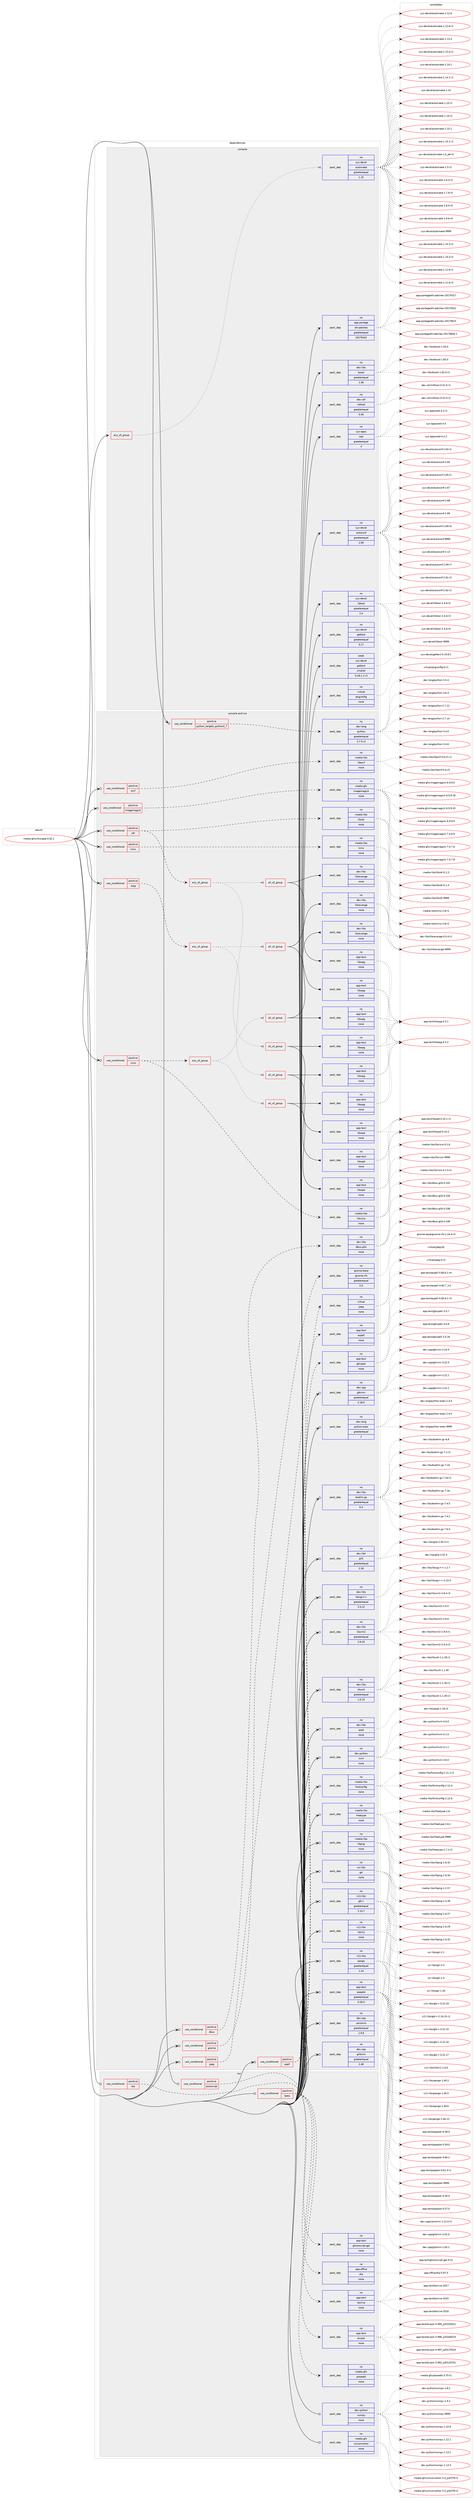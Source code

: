 digraph prolog {

# *************
# Graph options
# *************

newrank=true;
concentrate=true;
compound=true;
graph [rankdir=LR,fontname=Helvetica,fontsize=10,ranksep=1.5];#, ranksep=2.5, nodesep=0.2];
edge  [arrowhead=vee];
node  [fontname=Helvetica,fontsize=10];

# **********
# The ebuild
# **********

subgraph cluster_leftcol {
color=gray;
rank=same;
label=<<i>ebuild</i>>;
id [label="media-gfx/inkscape-0.92.1", color=red, width=4, href="../media-gfx/inkscape-0.92.1.svg"];
}

# ****************
# The dependencies
# ****************

subgraph cluster_midcol {
color=gray;
label=<<i>dependencies</i>>;
subgraph cluster_compile {
fillcolor="#eeeeee";
style=filled;
label=<<i>compile</i>>;
subgraph any5292 {
dependency355308 [label=<<TABLE BORDER="0" CELLBORDER="1" CELLSPACING="0" CELLPADDING="4"><TR><TD CELLPADDING="10">any_of_group</TD></TR></TABLE>>, shape=none, color=red];subgraph pack261952 {
dependency355309 [label=<<TABLE BORDER="0" CELLBORDER="1" CELLSPACING="0" CELLPADDING="4" WIDTH="220"><TR><TD ROWSPAN="6" CELLPADDING="30">pack_dep</TD></TR><TR><TD WIDTH="110">no</TD></TR><TR><TD>sys-devel</TD></TR><TR><TD>automake</TD></TR><TR><TD>greaterequal</TD></TR><TR><TD>1.15</TD></TR></TABLE>>, shape=none, color=blue];
}
dependency355308:e -> dependency355309:w [weight=20,style="dotted",arrowhead="oinv"];
}
id:e -> dependency355308:w [weight=20,style="solid",arrowhead="vee"];
subgraph pack261953 {
dependency355310 [label=<<TABLE BORDER="0" CELLBORDER="1" CELLSPACING="0" CELLPADDING="4" WIDTH="220"><TR><TD ROWSPAN="6" CELLPADDING="30">pack_dep</TD></TR><TR><TD WIDTH="110">no</TD></TR><TR><TD>app-portage</TD></TR><TR><TD>elt-patches</TD></TR><TR><TD>greaterequal</TD></TR><TR><TD>20170422</TD></TR></TABLE>>, shape=none, color=blue];
}
id:e -> dependency355310:w [weight=20,style="solid",arrowhead="vee"];
subgraph pack261954 {
dependency355311 [label=<<TABLE BORDER="0" CELLBORDER="1" CELLSPACING="0" CELLPADDING="4" WIDTH="220"><TR><TD ROWSPAN="6" CELLPADDING="30">pack_dep</TD></TR><TR><TD WIDTH="110">no</TD></TR><TR><TD>dev-libs</TD></TR><TR><TD>boost</TD></TR><TR><TD>greaterequal</TD></TR><TR><TD>1.36</TD></TR></TABLE>>, shape=none, color=blue];
}
id:e -> dependency355311:w [weight=20,style="solid",arrowhead="vee"];
subgraph pack261955 {
dependency355312 [label=<<TABLE BORDER="0" CELLBORDER="1" CELLSPACING="0" CELLPADDING="4" WIDTH="220"><TR><TD ROWSPAN="6" CELLPADDING="30">pack_dep</TD></TR><TR><TD WIDTH="110">no</TD></TR><TR><TD>dev-util</TD></TR><TR><TD>intltool</TD></TR><TR><TD>greaterequal</TD></TR><TR><TD>0.40</TD></TR></TABLE>>, shape=none, color=blue];
}
id:e -> dependency355312:w [weight=20,style="solid",arrowhead="vee"];
subgraph pack261956 {
dependency355313 [label=<<TABLE BORDER="0" CELLBORDER="1" CELLSPACING="0" CELLPADDING="4" WIDTH="220"><TR><TD ROWSPAN="6" CELLPADDING="30">pack_dep</TD></TR><TR><TD WIDTH="110">no</TD></TR><TR><TD>sys-apps</TD></TR><TR><TD>sed</TD></TR><TR><TD>greaterequal</TD></TR><TR><TD>4</TD></TR></TABLE>>, shape=none, color=blue];
}
id:e -> dependency355313:w [weight=20,style="solid",arrowhead="vee"];
subgraph pack261957 {
dependency355314 [label=<<TABLE BORDER="0" CELLBORDER="1" CELLSPACING="0" CELLPADDING="4" WIDTH="220"><TR><TD ROWSPAN="6" CELLPADDING="30">pack_dep</TD></TR><TR><TD WIDTH="110">no</TD></TR><TR><TD>sys-devel</TD></TR><TR><TD>autoconf</TD></TR><TR><TD>greaterequal</TD></TR><TR><TD>2.69</TD></TR></TABLE>>, shape=none, color=blue];
}
id:e -> dependency355314:w [weight=20,style="solid",arrowhead="vee"];
subgraph pack261958 {
dependency355315 [label=<<TABLE BORDER="0" CELLBORDER="1" CELLSPACING="0" CELLPADDING="4" WIDTH="220"><TR><TD ROWSPAN="6" CELLPADDING="30">pack_dep</TD></TR><TR><TD WIDTH="110">no</TD></TR><TR><TD>sys-devel</TD></TR><TR><TD>gettext</TD></TR><TR><TD>greaterequal</TD></TR><TR><TD>0.17</TD></TR></TABLE>>, shape=none, color=blue];
}
id:e -> dependency355315:w [weight=20,style="solid",arrowhead="vee"];
subgraph pack261959 {
dependency355316 [label=<<TABLE BORDER="0" CELLBORDER="1" CELLSPACING="0" CELLPADDING="4" WIDTH="220"><TR><TD ROWSPAN="6" CELLPADDING="30">pack_dep</TD></TR><TR><TD WIDTH="110">no</TD></TR><TR><TD>sys-devel</TD></TR><TR><TD>libtool</TD></TR><TR><TD>greaterequal</TD></TR><TR><TD>2.4</TD></TR></TABLE>>, shape=none, color=blue];
}
id:e -> dependency355316:w [weight=20,style="solid",arrowhead="vee"];
subgraph pack261960 {
dependency355317 [label=<<TABLE BORDER="0" CELLBORDER="1" CELLSPACING="0" CELLPADDING="4" WIDTH="220"><TR><TD ROWSPAN="6" CELLPADDING="30">pack_dep</TD></TR><TR><TD WIDTH="110">no</TD></TR><TR><TD>virtual</TD></TR><TR><TD>pkgconfig</TD></TR><TR><TD>none</TD></TR><TR><TD></TD></TR></TABLE>>, shape=none, color=blue];
}
id:e -> dependency355317:w [weight=20,style="solid",arrowhead="vee"];
subgraph pack261961 {
dependency355318 [label=<<TABLE BORDER="0" CELLBORDER="1" CELLSPACING="0" CELLPADDING="4" WIDTH="220"><TR><TD ROWSPAN="6" CELLPADDING="30">pack_dep</TD></TR><TR><TD WIDTH="110">weak</TD></TR><TR><TD>sys-devel</TD></TR><TR><TD>gettext</TD></TR><TR><TD>smaller</TD></TR><TR><TD>0.18.1.1-r3</TD></TR></TABLE>>, shape=none, color=blue];
}
id:e -> dependency355318:w [weight=20,style="solid",arrowhead="vee"];
}
subgraph cluster_compileandrun {
fillcolor="#eeeeee";
style=filled;
label=<<i>compile and run</i>>;
subgraph cond87949 {
dependency355319 [label=<<TABLE BORDER="0" CELLBORDER="1" CELLSPACING="0" CELLPADDING="4"><TR><TD ROWSPAN="3" CELLPADDING="10">use_conditional</TD></TR><TR><TD>positive</TD></TR><TR><TD>cdr</TD></TR></TABLE>>, shape=none, color=red];
subgraph pack261962 {
dependency355320 [label=<<TABLE BORDER="0" CELLBORDER="1" CELLSPACING="0" CELLPADDING="4" WIDTH="220"><TR><TD ROWSPAN="6" CELLPADDING="30">pack_dep</TD></TR><TR><TD WIDTH="110">no</TD></TR><TR><TD>media-libs</TD></TR><TR><TD>libcdr</TD></TR><TR><TD>none</TD></TR><TR><TD></TD></TR></TABLE>>, shape=none, color=blue];
}
dependency355319:e -> dependency355320:w [weight=20,style="dashed",arrowhead="vee"];
subgraph any5293 {
dependency355321 [label=<<TABLE BORDER="0" CELLBORDER="1" CELLSPACING="0" CELLPADDING="4"><TR><TD CELLPADDING="10">any_of_group</TD></TR></TABLE>>, shape=none, color=red];subgraph all118 {
dependency355322 [label=<<TABLE BORDER="0" CELLBORDER="1" CELLSPACING="0" CELLPADDING="4"><TR><TD CELLPADDING="10">all_of_group</TD></TR></TABLE>>, shape=none, color=red];subgraph pack261963 {
dependency355323 [label=<<TABLE BORDER="0" CELLBORDER="1" CELLSPACING="0" CELLPADDING="4" WIDTH="220"><TR><TD ROWSPAN="6" CELLPADDING="30">pack_dep</TD></TR><TR><TD WIDTH="110">no</TD></TR><TR><TD>app-text</TD></TR><TR><TD>libwpg</TD></TR><TR><TD>none</TD></TR><TR><TD></TD></TR></TABLE>>, shape=none, color=blue];
}
dependency355322:e -> dependency355323:w [weight=20,style="solid",arrowhead="inv"];
subgraph pack261964 {
dependency355324 [label=<<TABLE BORDER="0" CELLBORDER="1" CELLSPACING="0" CELLPADDING="4" WIDTH="220"><TR><TD ROWSPAN="6" CELLPADDING="30">pack_dep</TD></TR><TR><TD WIDTH="110">no</TD></TR><TR><TD>dev-libs</TD></TR><TR><TD>librevenge</TD></TR><TR><TD>none</TD></TR><TR><TD></TD></TR></TABLE>>, shape=none, color=blue];
}
dependency355322:e -> dependency355324:w [weight=20,style="solid",arrowhead="inv"];
}
dependency355321:e -> dependency355322:w [weight=20,style="dotted",arrowhead="oinv"];
subgraph all119 {
dependency355325 [label=<<TABLE BORDER="0" CELLBORDER="1" CELLSPACING="0" CELLPADDING="4"><TR><TD CELLPADDING="10">all_of_group</TD></TR></TABLE>>, shape=none, color=red];subgraph pack261965 {
dependency355326 [label=<<TABLE BORDER="0" CELLBORDER="1" CELLSPACING="0" CELLPADDING="4" WIDTH="220"><TR><TD ROWSPAN="6" CELLPADDING="30">pack_dep</TD></TR><TR><TD WIDTH="110">no</TD></TR><TR><TD>app-text</TD></TR><TR><TD>libwpd</TD></TR><TR><TD>none</TD></TR><TR><TD></TD></TR></TABLE>>, shape=none, color=blue];
}
dependency355325:e -> dependency355326:w [weight=20,style="solid",arrowhead="inv"];
subgraph pack261966 {
dependency355327 [label=<<TABLE BORDER="0" CELLBORDER="1" CELLSPACING="0" CELLPADDING="4" WIDTH="220"><TR><TD ROWSPAN="6" CELLPADDING="30">pack_dep</TD></TR><TR><TD WIDTH="110">no</TD></TR><TR><TD>app-text</TD></TR><TR><TD>libwpg</TD></TR><TR><TD>none</TD></TR><TR><TD></TD></TR></TABLE>>, shape=none, color=blue];
}
dependency355325:e -> dependency355327:w [weight=20,style="solid",arrowhead="inv"];
}
dependency355321:e -> dependency355325:w [weight=20,style="dotted",arrowhead="oinv"];
}
dependency355319:e -> dependency355321:w [weight=20,style="dashed",arrowhead="vee"];
}
id:e -> dependency355319:w [weight=20,style="solid",arrowhead="odotvee"];
subgraph cond87950 {
dependency355328 [label=<<TABLE BORDER="0" CELLBORDER="1" CELLSPACING="0" CELLPADDING="4"><TR><TD ROWSPAN="3" CELLPADDING="10">use_conditional</TD></TR><TR><TD>positive</TD></TR><TR><TD>dbus</TD></TR></TABLE>>, shape=none, color=red];
subgraph pack261967 {
dependency355329 [label=<<TABLE BORDER="0" CELLBORDER="1" CELLSPACING="0" CELLPADDING="4" WIDTH="220"><TR><TD ROWSPAN="6" CELLPADDING="30">pack_dep</TD></TR><TR><TD WIDTH="110">no</TD></TR><TR><TD>dev-libs</TD></TR><TR><TD>dbus-glib</TD></TR><TR><TD>none</TD></TR><TR><TD></TD></TR></TABLE>>, shape=none, color=blue];
}
dependency355328:e -> dependency355329:w [weight=20,style="dashed",arrowhead="vee"];
}
id:e -> dependency355328:w [weight=20,style="solid",arrowhead="odotvee"];
subgraph cond87951 {
dependency355330 [label=<<TABLE BORDER="0" CELLBORDER="1" CELLSPACING="0" CELLPADDING="4"><TR><TD ROWSPAN="3" CELLPADDING="10">use_conditional</TD></TR><TR><TD>positive</TD></TR><TR><TD>exif</TD></TR></TABLE>>, shape=none, color=red];
subgraph pack261968 {
dependency355331 [label=<<TABLE BORDER="0" CELLBORDER="1" CELLSPACING="0" CELLPADDING="4" WIDTH="220"><TR><TD ROWSPAN="6" CELLPADDING="30">pack_dep</TD></TR><TR><TD WIDTH="110">no</TD></TR><TR><TD>media-libs</TD></TR><TR><TD>libexif</TD></TR><TR><TD>none</TD></TR><TR><TD></TD></TR></TABLE>>, shape=none, color=blue];
}
dependency355330:e -> dependency355331:w [weight=20,style="dashed",arrowhead="vee"];
}
id:e -> dependency355330:w [weight=20,style="solid",arrowhead="odotvee"];
subgraph cond87952 {
dependency355332 [label=<<TABLE BORDER="0" CELLBORDER="1" CELLSPACING="0" CELLPADDING="4"><TR><TD ROWSPAN="3" CELLPADDING="10">use_conditional</TD></TR><TR><TD>positive</TD></TR><TR><TD>gnome</TD></TR></TABLE>>, shape=none, color=red];
subgraph pack261969 {
dependency355333 [label=<<TABLE BORDER="0" CELLBORDER="1" CELLSPACING="0" CELLPADDING="4" WIDTH="220"><TR><TD ROWSPAN="6" CELLPADDING="30">pack_dep</TD></TR><TR><TD WIDTH="110">no</TD></TR><TR><TD>gnome-base</TD></TR><TR><TD>gnome-vfs</TD></TR><TR><TD>greaterequal</TD></TR><TR><TD>2.0</TD></TR></TABLE>>, shape=none, color=blue];
}
dependency355332:e -> dependency355333:w [weight=20,style="dashed",arrowhead="vee"];
}
id:e -> dependency355332:w [weight=20,style="solid",arrowhead="odotvee"];
subgraph cond87953 {
dependency355334 [label=<<TABLE BORDER="0" CELLBORDER="1" CELLSPACING="0" CELLPADDING="4"><TR><TD ROWSPAN="3" CELLPADDING="10">use_conditional</TD></TR><TR><TD>positive</TD></TR><TR><TD>imagemagick</TD></TR></TABLE>>, shape=none, color=red];
subgraph pack261970 {
dependency355335 [label=<<TABLE BORDER="0" CELLBORDER="1" CELLSPACING="0" CELLPADDING="4" WIDTH="220"><TR><TD ROWSPAN="6" CELLPADDING="30">pack_dep</TD></TR><TR><TD WIDTH="110">no</TD></TR><TR><TD>media-gfx</TD></TR><TR><TD>imagemagick</TD></TR><TR><TD>none</TD></TR><TR><TD></TD></TR></TABLE>>, shape=none, color=blue];
}
dependency355334:e -> dependency355335:w [weight=20,style="dashed",arrowhead="vee"];
}
id:e -> dependency355334:w [weight=20,style="solid",arrowhead="odotvee"];
subgraph cond87954 {
dependency355336 [label=<<TABLE BORDER="0" CELLBORDER="1" CELLSPACING="0" CELLPADDING="4"><TR><TD ROWSPAN="3" CELLPADDING="10">use_conditional</TD></TR><TR><TD>positive</TD></TR><TR><TD>jpeg</TD></TR></TABLE>>, shape=none, color=red];
subgraph pack261971 {
dependency355337 [label=<<TABLE BORDER="0" CELLBORDER="1" CELLSPACING="0" CELLPADDING="4" WIDTH="220"><TR><TD ROWSPAN="6" CELLPADDING="30">pack_dep</TD></TR><TR><TD WIDTH="110">no</TD></TR><TR><TD>virtual</TD></TR><TR><TD>jpeg</TD></TR><TR><TD>none</TD></TR><TR><TD></TD></TR></TABLE>>, shape=none, color=blue];
}
dependency355336:e -> dependency355337:w [weight=20,style="dashed",arrowhead="vee"];
}
id:e -> dependency355336:w [weight=20,style="solid",arrowhead="odotvee"];
subgraph cond87955 {
dependency355338 [label=<<TABLE BORDER="0" CELLBORDER="1" CELLSPACING="0" CELLPADDING="4"><TR><TD ROWSPAN="3" CELLPADDING="10">use_conditional</TD></TR><TR><TD>positive</TD></TR><TR><TD>lcms</TD></TR></TABLE>>, shape=none, color=red];
subgraph pack261972 {
dependency355339 [label=<<TABLE BORDER="0" CELLBORDER="1" CELLSPACING="0" CELLPADDING="4" WIDTH="220"><TR><TD ROWSPAN="6" CELLPADDING="30">pack_dep</TD></TR><TR><TD WIDTH="110">no</TD></TR><TR><TD>media-libs</TD></TR><TR><TD>lcms</TD></TR><TR><TD>none</TD></TR><TR><TD></TD></TR></TABLE>>, shape=none, color=blue];
}
dependency355338:e -> dependency355339:w [weight=20,style="dashed",arrowhead="vee"];
}
id:e -> dependency355338:w [weight=20,style="solid",arrowhead="odotvee"];
subgraph cond87956 {
dependency355340 [label=<<TABLE BORDER="0" CELLBORDER="1" CELLSPACING="0" CELLPADDING="4"><TR><TD ROWSPAN="3" CELLPADDING="10">use_conditional</TD></TR><TR><TD>positive</TD></TR><TR><TD>python_targets_python2_7</TD></TR></TABLE>>, shape=none, color=red];
subgraph pack261973 {
dependency355341 [label=<<TABLE BORDER="0" CELLBORDER="1" CELLSPACING="0" CELLPADDING="4" WIDTH="220"><TR><TD ROWSPAN="6" CELLPADDING="30">pack_dep</TD></TR><TR><TD WIDTH="110">no</TD></TR><TR><TD>dev-lang</TD></TR><TR><TD>python</TD></TR><TR><TD>greaterequal</TD></TR><TR><TD>2.7.5-r2</TD></TR></TABLE>>, shape=none, color=blue];
}
dependency355340:e -> dependency355341:w [weight=20,style="dashed",arrowhead="vee"];
}
id:e -> dependency355340:w [weight=20,style="solid",arrowhead="odotvee"];
subgraph cond87957 {
dependency355342 [label=<<TABLE BORDER="0" CELLBORDER="1" CELLSPACING="0" CELLPADDING="4"><TR><TD ROWSPAN="3" CELLPADDING="10">use_conditional</TD></TR><TR><TD>positive</TD></TR><TR><TD>spell</TD></TR></TABLE>>, shape=none, color=red];
subgraph pack261974 {
dependency355343 [label=<<TABLE BORDER="0" CELLBORDER="1" CELLSPACING="0" CELLPADDING="4" WIDTH="220"><TR><TD ROWSPAN="6" CELLPADDING="30">pack_dep</TD></TR><TR><TD WIDTH="110">no</TD></TR><TR><TD>app-text</TD></TR><TR><TD>aspell</TD></TR><TR><TD>none</TD></TR><TR><TD></TD></TR></TABLE>>, shape=none, color=blue];
}
dependency355342:e -> dependency355343:w [weight=20,style="dashed",arrowhead="vee"];
subgraph pack261975 {
dependency355344 [label=<<TABLE BORDER="0" CELLBORDER="1" CELLSPACING="0" CELLPADDING="4" WIDTH="220"><TR><TD ROWSPAN="6" CELLPADDING="30">pack_dep</TD></TR><TR><TD WIDTH="110">no</TD></TR><TR><TD>app-text</TD></TR><TR><TD>gtkspell</TD></TR><TR><TD>none</TD></TR><TR><TD></TD></TR></TABLE>>, shape=none, color=blue];
}
dependency355342:e -> dependency355344:w [weight=20,style="dashed",arrowhead="vee"];
}
id:e -> dependency355342:w [weight=20,style="solid",arrowhead="odotvee"];
subgraph cond87958 {
dependency355345 [label=<<TABLE BORDER="0" CELLBORDER="1" CELLSPACING="0" CELLPADDING="4"><TR><TD ROWSPAN="3" CELLPADDING="10">use_conditional</TD></TR><TR><TD>positive</TD></TR><TR><TD>visio</TD></TR></TABLE>>, shape=none, color=red];
subgraph pack261976 {
dependency355346 [label=<<TABLE BORDER="0" CELLBORDER="1" CELLSPACING="0" CELLPADDING="4" WIDTH="220"><TR><TD ROWSPAN="6" CELLPADDING="30">pack_dep</TD></TR><TR><TD WIDTH="110">no</TD></TR><TR><TD>media-libs</TD></TR><TR><TD>libvisio</TD></TR><TR><TD>none</TD></TR><TR><TD></TD></TR></TABLE>>, shape=none, color=blue];
}
dependency355345:e -> dependency355346:w [weight=20,style="dashed",arrowhead="vee"];
subgraph any5294 {
dependency355347 [label=<<TABLE BORDER="0" CELLBORDER="1" CELLSPACING="0" CELLPADDING="4"><TR><TD CELLPADDING="10">any_of_group</TD></TR></TABLE>>, shape=none, color=red];subgraph all120 {
dependency355348 [label=<<TABLE BORDER="0" CELLBORDER="1" CELLSPACING="0" CELLPADDING="4"><TR><TD CELLPADDING="10">all_of_group</TD></TR></TABLE>>, shape=none, color=red];subgraph pack261977 {
dependency355349 [label=<<TABLE BORDER="0" CELLBORDER="1" CELLSPACING="0" CELLPADDING="4" WIDTH="220"><TR><TD ROWSPAN="6" CELLPADDING="30">pack_dep</TD></TR><TR><TD WIDTH="110">no</TD></TR><TR><TD>app-text</TD></TR><TR><TD>libwpg</TD></TR><TR><TD>none</TD></TR><TR><TD></TD></TR></TABLE>>, shape=none, color=blue];
}
dependency355348:e -> dependency355349:w [weight=20,style="solid",arrowhead="inv"];
subgraph pack261978 {
dependency355350 [label=<<TABLE BORDER="0" CELLBORDER="1" CELLSPACING="0" CELLPADDING="4" WIDTH="220"><TR><TD ROWSPAN="6" CELLPADDING="30">pack_dep</TD></TR><TR><TD WIDTH="110">no</TD></TR><TR><TD>dev-libs</TD></TR><TR><TD>librevenge</TD></TR><TR><TD>none</TD></TR><TR><TD></TD></TR></TABLE>>, shape=none, color=blue];
}
dependency355348:e -> dependency355350:w [weight=20,style="solid",arrowhead="inv"];
}
dependency355347:e -> dependency355348:w [weight=20,style="dotted",arrowhead="oinv"];
subgraph all121 {
dependency355351 [label=<<TABLE BORDER="0" CELLBORDER="1" CELLSPACING="0" CELLPADDING="4"><TR><TD CELLPADDING="10">all_of_group</TD></TR></TABLE>>, shape=none, color=red];subgraph pack261979 {
dependency355352 [label=<<TABLE BORDER="0" CELLBORDER="1" CELLSPACING="0" CELLPADDING="4" WIDTH="220"><TR><TD ROWSPAN="6" CELLPADDING="30">pack_dep</TD></TR><TR><TD WIDTH="110">no</TD></TR><TR><TD>app-text</TD></TR><TR><TD>libwpd</TD></TR><TR><TD>none</TD></TR><TR><TD></TD></TR></TABLE>>, shape=none, color=blue];
}
dependency355351:e -> dependency355352:w [weight=20,style="solid",arrowhead="inv"];
subgraph pack261980 {
dependency355353 [label=<<TABLE BORDER="0" CELLBORDER="1" CELLSPACING="0" CELLPADDING="4" WIDTH="220"><TR><TD ROWSPAN="6" CELLPADDING="30">pack_dep</TD></TR><TR><TD WIDTH="110">no</TD></TR><TR><TD>app-text</TD></TR><TR><TD>libwpg</TD></TR><TR><TD>none</TD></TR><TR><TD></TD></TR></TABLE>>, shape=none, color=blue];
}
dependency355351:e -> dependency355353:w [weight=20,style="solid",arrowhead="inv"];
}
dependency355347:e -> dependency355351:w [weight=20,style="dotted",arrowhead="oinv"];
}
dependency355345:e -> dependency355347:w [weight=20,style="dashed",arrowhead="vee"];
}
id:e -> dependency355345:w [weight=20,style="solid",arrowhead="odotvee"];
subgraph cond87959 {
dependency355354 [label=<<TABLE BORDER="0" CELLBORDER="1" CELLSPACING="0" CELLPADDING="4"><TR><TD ROWSPAN="3" CELLPADDING="10">use_conditional</TD></TR><TR><TD>positive</TD></TR><TR><TD>wpg</TD></TR></TABLE>>, shape=none, color=red];
subgraph any5295 {
dependency355355 [label=<<TABLE BORDER="0" CELLBORDER="1" CELLSPACING="0" CELLPADDING="4"><TR><TD CELLPADDING="10">any_of_group</TD></TR></TABLE>>, shape=none, color=red];subgraph all122 {
dependency355356 [label=<<TABLE BORDER="0" CELLBORDER="1" CELLSPACING="0" CELLPADDING="4"><TR><TD CELLPADDING="10">all_of_group</TD></TR></TABLE>>, shape=none, color=red];subgraph pack261981 {
dependency355357 [label=<<TABLE BORDER="0" CELLBORDER="1" CELLSPACING="0" CELLPADDING="4" WIDTH="220"><TR><TD ROWSPAN="6" CELLPADDING="30">pack_dep</TD></TR><TR><TD WIDTH="110">no</TD></TR><TR><TD>app-text</TD></TR><TR><TD>libwpg</TD></TR><TR><TD>none</TD></TR><TR><TD></TD></TR></TABLE>>, shape=none, color=blue];
}
dependency355356:e -> dependency355357:w [weight=20,style="solid",arrowhead="inv"];
subgraph pack261982 {
dependency355358 [label=<<TABLE BORDER="0" CELLBORDER="1" CELLSPACING="0" CELLPADDING="4" WIDTH="220"><TR><TD ROWSPAN="6" CELLPADDING="30">pack_dep</TD></TR><TR><TD WIDTH="110">no</TD></TR><TR><TD>dev-libs</TD></TR><TR><TD>librevenge</TD></TR><TR><TD>none</TD></TR><TR><TD></TD></TR></TABLE>>, shape=none, color=blue];
}
dependency355356:e -> dependency355358:w [weight=20,style="solid",arrowhead="inv"];
}
dependency355355:e -> dependency355356:w [weight=20,style="dotted",arrowhead="oinv"];
subgraph all123 {
dependency355359 [label=<<TABLE BORDER="0" CELLBORDER="1" CELLSPACING="0" CELLPADDING="4"><TR><TD CELLPADDING="10">all_of_group</TD></TR></TABLE>>, shape=none, color=red];subgraph pack261983 {
dependency355360 [label=<<TABLE BORDER="0" CELLBORDER="1" CELLSPACING="0" CELLPADDING="4" WIDTH="220"><TR><TD ROWSPAN="6" CELLPADDING="30">pack_dep</TD></TR><TR><TD WIDTH="110">no</TD></TR><TR><TD>app-text</TD></TR><TR><TD>libwpd</TD></TR><TR><TD>none</TD></TR><TR><TD></TD></TR></TABLE>>, shape=none, color=blue];
}
dependency355359:e -> dependency355360:w [weight=20,style="solid",arrowhead="inv"];
subgraph pack261984 {
dependency355361 [label=<<TABLE BORDER="0" CELLBORDER="1" CELLSPACING="0" CELLPADDING="4" WIDTH="220"><TR><TD ROWSPAN="6" CELLPADDING="30">pack_dep</TD></TR><TR><TD WIDTH="110">no</TD></TR><TR><TD>app-text</TD></TR><TR><TD>libwpg</TD></TR><TR><TD>none</TD></TR><TR><TD></TD></TR></TABLE>>, shape=none, color=blue];
}
dependency355359:e -> dependency355361:w [weight=20,style="solid",arrowhead="inv"];
}
dependency355355:e -> dependency355359:w [weight=20,style="dotted",arrowhead="oinv"];
}
dependency355354:e -> dependency355355:w [weight=20,style="dashed",arrowhead="vee"];
}
id:e -> dependency355354:w [weight=20,style="solid",arrowhead="odotvee"];
subgraph pack261985 {
dependency355362 [label=<<TABLE BORDER="0" CELLBORDER="1" CELLSPACING="0" CELLPADDING="4" WIDTH="220"><TR><TD ROWSPAN="6" CELLPADDING="30">pack_dep</TD></TR><TR><TD WIDTH="110">no</TD></TR><TR><TD>app-text</TD></TR><TR><TD>poppler</TD></TR><TR><TD>greaterequal</TD></TR><TR><TD>0.26.0</TD></TR></TABLE>>, shape=none, color=blue];
}
id:e -> dependency355362:w [weight=20,style="solid",arrowhead="odotvee"];
subgraph pack261986 {
dependency355363 [label=<<TABLE BORDER="0" CELLBORDER="1" CELLSPACING="0" CELLPADDING="4" WIDTH="220"><TR><TD ROWSPAN="6" CELLPADDING="30">pack_dep</TD></TR><TR><TD WIDTH="110">no</TD></TR><TR><TD>dev-cpp</TD></TR><TR><TD>cairomm</TD></TR><TR><TD>greaterequal</TD></TR><TR><TD>1.9.8</TD></TR></TABLE>>, shape=none, color=blue];
}
id:e -> dependency355363:w [weight=20,style="solid",arrowhead="odotvee"];
subgraph pack261987 {
dependency355364 [label=<<TABLE BORDER="0" CELLBORDER="1" CELLSPACING="0" CELLPADDING="4" WIDTH="220"><TR><TD ROWSPAN="6" CELLPADDING="30">pack_dep</TD></TR><TR><TD WIDTH="110">no</TD></TR><TR><TD>dev-cpp</TD></TR><TR><TD>glibmm</TD></TR><TR><TD>greaterequal</TD></TR><TR><TD>2.48</TD></TR></TABLE>>, shape=none, color=blue];
}
id:e -> dependency355364:w [weight=20,style="solid",arrowhead="odotvee"];
subgraph pack261988 {
dependency355365 [label=<<TABLE BORDER="0" CELLBORDER="1" CELLSPACING="0" CELLPADDING="4" WIDTH="220"><TR><TD ROWSPAN="6" CELLPADDING="30">pack_dep</TD></TR><TR><TD WIDTH="110">no</TD></TR><TR><TD>dev-cpp</TD></TR><TR><TD>gtkmm</TD></TR><TR><TD>greaterequal</TD></TR><TR><TD>2.18.0</TD></TR></TABLE>>, shape=none, color=blue];
}
id:e -> dependency355365:w [weight=20,style="solid",arrowhead="odotvee"];
subgraph pack261989 {
dependency355366 [label=<<TABLE BORDER="0" CELLBORDER="1" CELLSPACING="0" CELLPADDING="4" WIDTH="220"><TR><TD ROWSPAN="6" CELLPADDING="30">pack_dep</TD></TR><TR><TD WIDTH="110">no</TD></TR><TR><TD>dev-lang</TD></TR><TR><TD>python-exec</TD></TR><TR><TD>greaterequal</TD></TR><TR><TD>2</TD></TR></TABLE>>, shape=none, color=blue];
}
id:e -> dependency355366:w [weight=20,style="solid",arrowhead="odotvee"];
subgraph pack261990 {
dependency355367 [label=<<TABLE BORDER="0" CELLBORDER="1" CELLSPACING="0" CELLPADDING="4" WIDTH="220"><TR><TD ROWSPAN="6" CELLPADDING="30">pack_dep</TD></TR><TR><TD WIDTH="110">no</TD></TR><TR><TD>dev-libs</TD></TR><TR><TD>boehm-gc</TD></TR><TR><TD>greaterequal</TD></TR><TR><TD>6.4</TD></TR></TABLE>>, shape=none, color=blue];
}
id:e -> dependency355367:w [weight=20,style="solid",arrowhead="odotvee"];
subgraph pack261991 {
dependency355368 [label=<<TABLE BORDER="0" CELLBORDER="1" CELLSPACING="0" CELLPADDING="4" WIDTH="220"><TR><TD ROWSPAN="6" CELLPADDING="30">pack_dep</TD></TR><TR><TD WIDTH="110">no</TD></TR><TR><TD>dev-libs</TD></TR><TR><TD>glib</TD></TR><TR><TD>greaterequal</TD></TR><TR><TD>2.28</TD></TR></TABLE>>, shape=none, color=blue];
}
id:e -> dependency355368:w [weight=20,style="solid",arrowhead="odotvee"];
subgraph pack261992 {
dependency355369 [label=<<TABLE BORDER="0" CELLBORDER="1" CELLSPACING="0" CELLPADDING="4" WIDTH="220"><TR><TD ROWSPAN="6" CELLPADDING="30">pack_dep</TD></TR><TR><TD WIDTH="110">no</TD></TR><TR><TD>dev-libs</TD></TR><TR><TD>libsigc++</TD></TR><TR><TD>greaterequal</TD></TR><TR><TD>2.0.12</TD></TR></TABLE>>, shape=none, color=blue];
}
id:e -> dependency355369:w [weight=20,style="solid",arrowhead="odotvee"];
subgraph pack261993 {
dependency355370 [label=<<TABLE BORDER="0" CELLBORDER="1" CELLSPACING="0" CELLPADDING="4" WIDTH="220"><TR><TD ROWSPAN="6" CELLPADDING="30">pack_dep</TD></TR><TR><TD WIDTH="110">no</TD></TR><TR><TD>dev-libs</TD></TR><TR><TD>libxml2</TD></TR><TR><TD>greaterequal</TD></TR><TR><TD>2.6.20</TD></TR></TABLE>>, shape=none, color=blue];
}
id:e -> dependency355370:w [weight=20,style="solid",arrowhead="odotvee"];
subgraph pack261994 {
dependency355371 [label=<<TABLE BORDER="0" CELLBORDER="1" CELLSPACING="0" CELLPADDING="4" WIDTH="220"><TR><TD ROWSPAN="6" CELLPADDING="30">pack_dep</TD></TR><TR><TD WIDTH="110">no</TD></TR><TR><TD>dev-libs</TD></TR><TR><TD>libxslt</TD></TR><TR><TD>greaterequal</TD></TR><TR><TD>1.0.15</TD></TR></TABLE>>, shape=none, color=blue];
}
id:e -> dependency355371:w [weight=20,style="solid",arrowhead="odotvee"];
subgraph pack261995 {
dependency355372 [label=<<TABLE BORDER="0" CELLBORDER="1" CELLSPACING="0" CELLPADDING="4" WIDTH="220"><TR><TD ROWSPAN="6" CELLPADDING="30">pack_dep</TD></TR><TR><TD WIDTH="110">no</TD></TR><TR><TD>dev-libs</TD></TR><TR><TD>popt</TD></TR><TR><TD>none</TD></TR><TR><TD></TD></TR></TABLE>>, shape=none, color=blue];
}
id:e -> dependency355372:w [weight=20,style="solid",arrowhead="odotvee"];
subgraph pack261996 {
dependency355373 [label=<<TABLE BORDER="0" CELLBORDER="1" CELLSPACING="0" CELLPADDING="4" WIDTH="220"><TR><TD ROWSPAN="6" CELLPADDING="30">pack_dep</TD></TR><TR><TD WIDTH="110">no</TD></TR><TR><TD>dev-python</TD></TR><TR><TD>lxml</TD></TR><TR><TD>none</TD></TR><TR><TD></TD></TR></TABLE>>, shape=none, color=blue];
}
id:e -> dependency355373:w [weight=20,style="solid",arrowhead="odotvee"];
subgraph pack261997 {
dependency355374 [label=<<TABLE BORDER="0" CELLBORDER="1" CELLSPACING="0" CELLPADDING="4" WIDTH="220"><TR><TD ROWSPAN="6" CELLPADDING="30">pack_dep</TD></TR><TR><TD WIDTH="110">no</TD></TR><TR><TD>media-libs</TD></TR><TR><TD>fontconfig</TD></TR><TR><TD>none</TD></TR><TR><TD></TD></TR></TABLE>>, shape=none, color=blue];
}
id:e -> dependency355374:w [weight=20,style="solid",arrowhead="odotvee"];
subgraph pack261998 {
dependency355375 [label=<<TABLE BORDER="0" CELLBORDER="1" CELLSPACING="0" CELLPADDING="4" WIDTH="220"><TR><TD ROWSPAN="6" CELLPADDING="30">pack_dep</TD></TR><TR><TD WIDTH="110">no</TD></TR><TR><TD>media-libs</TD></TR><TR><TD>freetype</TD></TR><TR><TD>none</TD></TR><TR><TD></TD></TR></TABLE>>, shape=none, color=blue];
}
id:e -> dependency355375:w [weight=20,style="solid",arrowhead="odotvee"];
subgraph pack261999 {
dependency355376 [label=<<TABLE BORDER="0" CELLBORDER="1" CELLSPACING="0" CELLPADDING="4" WIDTH="220"><TR><TD ROWSPAN="6" CELLPADDING="30">pack_dep</TD></TR><TR><TD WIDTH="110">no</TD></TR><TR><TD>media-libs</TD></TR><TR><TD>libpng</TD></TR><TR><TD>none</TD></TR><TR><TD></TD></TR></TABLE>>, shape=none, color=blue];
}
id:e -> dependency355376:w [weight=20,style="solid",arrowhead="odotvee"];
subgraph pack262000 {
dependency355377 [label=<<TABLE BORDER="0" CELLBORDER="1" CELLSPACING="0" CELLPADDING="4" WIDTH="220"><TR><TD ROWSPAN="6" CELLPADDING="30">pack_dep</TD></TR><TR><TD WIDTH="110">no</TD></TR><TR><TD>sci-libs</TD></TR><TR><TD>gsl</TD></TR><TR><TD>none</TD></TR><TR><TD></TD></TR></TABLE>>, shape=none, color=blue];
}
id:e -> dependency355377:w [weight=20,style="solid",arrowhead="odotvee"];
subgraph pack262001 {
dependency355378 [label=<<TABLE BORDER="0" CELLBORDER="1" CELLSPACING="0" CELLPADDING="4" WIDTH="220"><TR><TD ROWSPAN="6" CELLPADDING="30">pack_dep</TD></TR><TR><TD WIDTH="110">no</TD></TR><TR><TD>x11-libs</TD></TR><TR><TD>gtk+</TD></TR><TR><TD>greaterequal</TD></TR><TR><TD>2.10.7</TD></TR></TABLE>>, shape=none, color=blue];
}
id:e -> dependency355378:w [weight=20,style="solid",arrowhead="odotvee"];
subgraph pack262002 {
dependency355379 [label=<<TABLE BORDER="0" CELLBORDER="1" CELLSPACING="0" CELLPADDING="4" WIDTH="220"><TR><TD ROWSPAN="6" CELLPADDING="30">pack_dep</TD></TR><TR><TD WIDTH="110">no</TD></TR><TR><TD>x11-libs</TD></TR><TR><TD>libX11</TD></TR><TR><TD>none</TD></TR><TR><TD></TD></TR></TABLE>>, shape=none, color=blue];
}
id:e -> dependency355379:w [weight=20,style="solid",arrowhead="odotvee"];
subgraph pack262003 {
dependency355380 [label=<<TABLE BORDER="0" CELLBORDER="1" CELLSPACING="0" CELLPADDING="4" WIDTH="220"><TR><TD ROWSPAN="6" CELLPADDING="30">pack_dep</TD></TR><TR><TD WIDTH="110">no</TD></TR><TR><TD>x11-libs</TD></TR><TR><TD>pango</TD></TR><TR><TD>greaterequal</TD></TR><TR><TD>1.24</TD></TR></TABLE>>, shape=none, color=blue];
}
id:e -> dependency355380:w [weight=20,style="solid",arrowhead="odotvee"];
}
subgraph cluster_run {
fillcolor="#eeeeee";
style=filled;
label=<<i>run</i>>;
subgraph cond87960 {
dependency355381 [label=<<TABLE BORDER="0" CELLBORDER="1" CELLSPACING="0" CELLPADDING="4"><TR><TD ROWSPAN="3" CELLPADDING="10">use_conditional</TD></TR><TR><TD>positive</TD></TR><TR><TD>dia</TD></TR></TABLE>>, shape=none, color=red];
subgraph pack262004 {
dependency355382 [label=<<TABLE BORDER="0" CELLBORDER="1" CELLSPACING="0" CELLPADDING="4" WIDTH="220"><TR><TD ROWSPAN="6" CELLPADDING="30">pack_dep</TD></TR><TR><TD WIDTH="110">no</TD></TR><TR><TD>app-office</TD></TR><TR><TD>dia</TD></TR><TR><TD>none</TD></TR><TR><TD></TD></TR></TABLE>>, shape=none, color=blue];
}
dependency355381:e -> dependency355382:w [weight=20,style="dashed",arrowhead="vee"];
}
id:e -> dependency355381:w [weight=20,style="solid",arrowhead="odot"];
subgraph cond87961 {
dependency355383 [label=<<TABLE BORDER="0" CELLBORDER="1" CELLSPACING="0" CELLPADDING="4"><TR><TD ROWSPAN="3" CELLPADDING="10">use_conditional</TD></TR><TR><TD>positive</TD></TR><TR><TD>latex</TD></TR></TABLE>>, shape=none, color=red];
subgraph pack262005 {
dependency355384 [label=<<TABLE BORDER="0" CELLBORDER="1" CELLSPACING="0" CELLPADDING="4" WIDTH="220"><TR><TD ROWSPAN="6" CELLPADDING="30">pack_dep</TD></TR><TR><TD WIDTH="110">no</TD></TR><TR><TD>media-gfx</TD></TR><TR><TD>pstoedit</TD></TR><TR><TD>none</TD></TR><TR><TD></TD></TR></TABLE>>, shape=none, color=blue];
}
dependency355383:e -> dependency355384:w [weight=20,style="dashed",arrowhead="vee"];
subgraph pack262006 {
dependency355385 [label=<<TABLE BORDER="0" CELLBORDER="1" CELLSPACING="0" CELLPADDING="4" WIDTH="220"><TR><TD ROWSPAN="6" CELLPADDING="30">pack_dep</TD></TR><TR><TD WIDTH="110">no</TD></TR><TR><TD>app-text</TD></TR><TR><TD>dvipsk</TD></TR><TR><TD>none</TD></TR><TR><TD></TD></TR></TABLE>>, shape=none, color=blue];
}
dependency355383:e -> dependency355385:w [weight=20,style="dashed",arrowhead="vee"];
subgraph pack262007 {
dependency355386 [label=<<TABLE BORDER="0" CELLBORDER="1" CELLSPACING="0" CELLPADDING="4" WIDTH="220"><TR><TD ROWSPAN="6" CELLPADDING="30">pack_dep</TD></TR><TR><TD WIDTH="110">no</TD></TR><TR><TD>app-text</TD></TR><TR><TD>texlive</TD></TR><TR><TD>none</TD></TR><TR><TD></TD></TR></TABLE>>, shape=none, color=blue];
}
dependency355383:e -> dependency355386:w [weight=20,style="dashed",arrowhead="vee"];
}
id:e -> dependency355383:w [weight=20,style="solid",arrowhead="odot"];
subgraph cond87962 {
dependency355387 [label=<<TABLE BORDER="0" CELLBORDER="1" CELLSPACING="0" CELLPADDING="4"><TR><TD ROWSPAN="3" CELLPADDING="10">use_conditional</TD></TR><TR><TD>positive</TD></TR><TR><TD>postscript</TD></TR></TABLE>>, shape=none, color=red];
subgraph pack262008 {
dependency355388 [label=<<TABLE BORDER="0" CELLBORDER="1" CELLSPACING="0" CELLPADDING="4" WIDTH="220"><TR><TD ROWSPAN="6" CELLPADDING="30">pack_dep</TD></TR><TR><TD WIDTH="110">no</TD></TR><TR><TD>app-text</TD></TR><TR><TD>ghostscript-gpl</TD></TR><TR><TD>none</TD></TR><TR><TD></TD></TR></TABLE>>, shape=none, color=blue];
}
dependency355387:e -> dependency355388:w [weight=20,style="dashed",arrowhead="vee"];
}
id:e -> dependency355387:w [weight=20,style="solid",arrowhead="odot"];
subgraph pack262009 {
dependency355389 [label=<<TABLE BORDER="0" CELLBORDER="1" CELLSPACING="0" CELLPADDING="4" WIDTH="220"><TR><TD ROWSPAN="6" CELLPADDING="30">pack_dep</TD></TR><TR><TD WIDTH="110">no</TD></TR><TR><TD>dev-python</TD></TR><TR><TD>numpy</TD></TR><TR><TD>none</TD></TR><TR><TD></TD></TR></TABLE>>, shape=none, color=blue];
}
id:e -> dependency355389:w [weight=20,style="solid",arrowhead="odot"];
subgraph pack262010 {
dependency355390 [label=<<TABLE BORDER="0" CELLBORDER="1" CELLSPACING="0" CELLPADDING="4" WIDTH="220"><TR><TD ROWSPAN="6" CELLPADDING="30">pack_dep</TD></TR><TR><TD WIDTH="110">no</TD></TR><TR><TD>media-gfx</TD></TR><TR><TD>uniconvertor</TD></TR><TR><TD>none</TD></TR><TR><TD></TD></TR></TABLE>>, shape=none, color=blue];
}
id:e -> dependency355390:w [weight=20,style="solid",arrowhead="odot"];
}
}

# **************
# The candidates
# **************

subgraph cluster_choices {
rank=same;
color=gray;
label=<<i>candidates</i>>;

subgraph choice261952 {
color=black;
nodesep=1;
choice11512111545100101118101108479711711611110997107101454946494846514511449 [label="sys-devel/automake-1.10.3-r1", color=red, width=4,href="../sys-devel/automake-1.10.3-r1.svg"];
choice11512111545100101118101108479711711611110997107101454946494846514511450 [label="sys-devel/automake-1.10.3-r2", color=red, width=4,href="../sys-devel/automake-1.10.3-r2.svg"];
choice11512111545100101118101108479711711611110997107101454946494946544511449 [label="sys-devel/automake-1.11.6-r1", color=red, width=4,href="../sys-devel/automake-1.11.6-r1.svg"];
choice11512111545100101118101108479711711611110997107101454946494946544511450 [label="sys-devel/automake-1.11.6-r2", color=red, width=4,href="../sys-devel/automake-1.11.6-r2.svg"];
choice1151211154510010111810110847971171161111099710710145494649504654 [label="sys-devel/automake-1.12.6", color=red, width=4,href="../sys-devel/automake-1.12.6.svg"];
choice11512111545100101118101108479711711611110997107101454946495046544511449 [label="sys-devel/automake-1.12.6-r1", color=red, width=4,href="../sys-devel/automake-1.12.6-r1.svg"];
choice1151211154510010111810110847971171161111099710710145494649514652 [label="sys-devel/automake-1.13.4", color=red, width=4,href="../sys-devel/automake-1.13.4.svg"];
choice11512111545100101118101108479711711611110997107101454946495146524511449 [label="sys-devel/automake-1.13.4-r1", color=red, width=4,href="../sys-devel/automake-1.13.4-r1.svg"];
choice1151211154510010111810110847971171161111099710710145494649524649 [label="sys-devel/automake-1.14.1", color=red, width=4,href="../sys-devel/automake-1.14.1.svg"];
choice11512111545100101118101108479711711611110997107101454946495246494511449 [label="sys-devel/automake-1.14.1-r1", color=red, width=4,href="../sys-devel/automake-1.14.1-r1.svg"];
choice115121115451001011181011084797117116111109971071014549464953 [label="sys-devel/automake-1.15", color=red, width=4,href="../sys-devel/automake-1.15.svg"];
choice1151211154510010111810110847971171161111099710710145494649534511449 [label="sys-devel/automake-1.15-r1", color=red, width=4,href="../sys-devel/automake-1.15-r1.svg"];
choice1151211154510010111810110847971171161111099710710145494649534511450 [label="sys-devel/automake-1.15-r2", color=red, width=4,href="../sys-devel/automake-1.15-r2.svg"];
choice1151211154510010111810110847971171161111099710710145494649534649 [label="sys-devel/automake-1.15.1", color=red, width=4,href="../sys-devel/automake-1.15.1.svg"];
choice11512111545100101118101108479711711611110997107101454946495346494511449 [label="sys-devel/automake-1.15.1-r1", color=red, width=4,href="../sys-devel/automake-1.15.1-r1.svg"];
choice115121115451001011181011084797117116111109971071014549465295112544511450 [label="sys-devel/automake-1.4_p6-r2", color=red, width=4,href="../sys-devel/automake-1.4_p6-r2.svg"];
choice11512111545100101118101108479711711611110997107101454946534511450 [label="sys-devel/automake-1.5-r2", color=red, width=4,href="../sys-devel/automake-1.5-r2.svg"];
choice115121115451001011181011084797117116111109971071014549465446514511450 [label="sys-devel/automake-1.6.3-r2", color=red, width=4,href="../sys-devel/automake-1.6.3-r2.svg"];
choice115121115451001011181011084797117116111109971071014549465546574511451 [label="sys-devel/automake-1.7.9-r3", color=red, width=4,href="../sys-devel/automake-1.7.9-r3.svg"];
choice115121115451001011181011084797117116111109971071014549465646534511453 [label="sys-devel/automake-1.8.5-r5", color=red, width=4,href="../sys-devel/automake-1.8.5-r5.svg"];
choice115121115451001011181011084797117116111109971071014549465746544511452 [label="sys-devel/automake-1.9.6-r4", color=red, width=4,href="../sys-devel/automake-1.9.6-r4.svg"];
choice115121115451001011181011084797117116111109971071014557575757 [label="sys-devel/automake-9999", color=red, width=4,href="../sys-devel/automake-9999.svg"];
dependency355309:e -> choice11512111545100101118101108479711711611110997107101454946494846514511449:w [style=dotted,weight="100"];
dependency355309:e -> choice11512111545100101118101108479711711611110997107101454946494846514511450:w [style=dotted,weight="100"];
dependency355309:e -> choice11512111545100101118101108479711711611110997107101454946494946544511449:w [style=dotted,weight="100"];
dependency355309:e -> choice11512111545100101118101108479711711611110997107101454946494946544511450:w [style=dotted,weight="100"];
dependency355309:e -> choice1151211154510010111810110847971171161111099710710145494649504654:w [style=dotted,weight="100"];
dependency355309:e -> choice11512111545100101118101108479711711611110997107101454946495046544511449:w [style=dotted,weight="100"];
dependency355309:e -> choice1151211154510010111810110847971171161111099710710145494649514652:w [style=dotted,weight="100"];
dependency355309:e -> choice11512111545100101118101108479711711611110997107101454946495146524511449:w [style=dotted,weight="100"];
dependency355309:e -> choice1151211154510010111810110847971171161111099710710145494649524649:w [style=dotted,weight="100"];
dependency355309:e -> choice11512111545100101118101108479711711611110997107101454946495246494511449:w [style=dotted,weight="100"];
dependency355309:e -> choice115121115451001011181011084797117116111109971071014549464953:w [style=dotted,weight="100"];
dependency355309:e -> choice1151211154510010111810110847971171161111099710710145494649534511449:w [style=dotted,weight="100"];
dependency355309:e -> choice1151211154510010111810110847971171161111099710710145494649534511450:w [style=dotted,weight="100"];
dependency355309:e -> choice1151211154510010111810110847971171161111099710710145494649534649:w [style=dotted,weight="100"];
dependency355309:e -> choice11512111545100101118101108479711711611110997107101454946495346494511449:w [style=dotted,weight="100"];
dependency355309:e -> choice115121115451001011181011084797117116111109971071014549465295112544511450:w [style=dotted,weight="100"];
dependency355309:e -> choice11512111545100101118101108479711711611110997107101454946534511450:w [style=dotted,weight="100"];
dependency355309:e -> choice115121115451001011181011084797117116111109971071014549465446514511450:w [style=dotted,weight="100"];
dependency355309:e -> choice115121115451001011181011084797117116111109971071014549465546574511451:w [style=dotted,weight="100"];
dependency355309:e -> choice115121115451001011181011084797117116111109971071014549465646534511453:w [style=dotted,weight="100"];
dependency355309:e -> choice115121115451001011181011084797117116111109971071014549465746544511452:w [style=dotted,weight="100"];
dependency355309:e -> choice115121115451001011181011084797117116111109971071014557575757:w [style=dotted,weight="100"];
}
subgraph choice261953 {
color=black;
nodesep=1;
choice97112112451121111141169710310147101108116451129711699104101115455048495548514955 [label="app-portage/elt-patches-20170317", color=red, width=4,href="../app-portage/elt-patches-20170317.svg"];
choice97112112451121111141169710310147101108116451129711699104101115455048495548525050 [label="app-portage/elt-patches-20170422", color=red, width=4,href="../app-portage/elt-patches-20170422.svg"];
choice97112112451121111141169710310147101108116451129711699104101115455048495548564953 [label="app-portage/elt-patches-20170815", color=red, width=4,href="../app-portage/elt-patches-20170815.svg"];
choice971121124511211111411697103101471011081164511297116991041011154550484955485650544649 [label="app-portage/elt-patches-20170826.1", color=red, width=4,href="../app-portage/elt-patches-20170826.1.svg"];
dependency355310:e -> choice97112112451121111141169710310147101108116451129711699104101115455048495548514955:w [style=dotted,weight="100"];
dependency355310:e -> choice97112112451121111141169710310147101108116451129711699104101115455048495548525050:w [style=dotted,weight="100"];
dependency355310:e -> choice97112112451121111141169710310147101108116451129711699104101115455048495548564953:w [style=dotted,weight="100"];
dependency355310:e -> choice971121124511211111411697103101471011081164511297116991041011154550484955485650544649:w [style=dotted,weight="100"];
}
subgraph choice261954 {
color=black;
nodesep=1;
choice10010111845108105981154798111111115116454946545046484511449 [label="dev-libs/boost-1.62.0-r1", color=red, width=4,href="../dev-libs/boost-1.62.0-r1.svg"];
choice1001011184510810598115479811111111511645494654514648 [label="dev-libs/boost-1.63.0", color=red, width=4,href="../dev-libs/boost-1.63.0.svg"];
choice1001011184510810598115479811111111511645494654534648 [label="dev-libs/boost-1.65.0", color=red, width=4,href="../dev-libs/boost-1.65.0.svg"];
dependency355311:e -> choice10010111845108105981154798111111115116454946545046484511449:w [style=dotted,weight="100"];
dependency355311:e -> choice1001011184510810598115479811111111511645494654514648:w [style=dotted,weight="100"];
dependency355311:e -> choice1001011184510810598115479811111111511645494654534648:w [style=dotted,weight="100"];
}
subgraph choice261955 {
color=black;
nodesep=1;
choice1001011184511711610510847105110116108116111111108454846534946484511449 [label="dev-util/intltool-0.51.0-r1", color=red, width=4,href="../dev-util/intltool-0.51.0-r1.svg"];
choice1001011184511711610510847105110116108116111111108454846534946484511450 [label="dev-util/intltool-0.51.0-r2", color=red, width=4,href="../dev-util/intltool-0.51.0-r2.svg"];
dependency355312:e -> choice1001011184511711610510847105110116108116111111108454846534946484511449:w [style=dotted,weight="100"];
dependency355312:e -> choice1001011184511711610510847105110116108116111111108454846534946484511450:w [style=dotted,weight="100"];
}
subgraph choice261956 {
color=black;
nodesep=1;
choice115121115459711211211547115101100455246504650 [label="sys-apps/sed-4.2.2", color=red, width=4,href="../sys-apps/sed-4.2.2.svg"];
choice115121115459711211211547115101100455246514511449 [label="sys-apps/sed-4.3-r1", color=red, width=4,href="../sys-apps/sed-4.3-r1.svg"];
choice11512111545971121121154711510110045524652 [label="sys-apps/sed-4.4", color=red, width=4,href="../sys-apps/sed-4.4.svg"];
dependency355313:e -> choice115121115459711211211547115101100455246504650:w [style=dotted,weight="100"];
dependency355313:e -> choice115121115459711211211547115101100455246514511449:w [style=dotted,weight="100"];
dependency355313:e -> choice11512111545971121121154711510110045524652:w [style=dotted,weight="100"];
}
subgraph choice261957 {
color=black;
nodesep=1;
choice115121115451001011181011084797117116111991111101024550464951 [label="sys-devel/autoconf-2.13", color=red, width=4,href="../sys-devel/autoconf-2.13.svg"];
choice1151211154510010111810110847971171161119911111010245504653574511455 [label="sys-devel/autoconf-2.59-r7", color=red, width=4,href="../sys-devel/autoconf-2.59-r7.svg"];
choice1151211154510010111810110847971171161119911111010245504654494511450 [label="sys-devel/autoconf-2.61-r2", color=red, width=4,href="../sys-devel/autoconf-2.61-r2.svg"];
choice1151211154510010111810110847971171161119911111010245504654504511449 [label="sys-devel/autoconf-2.62-r1", color=red, width=4,href="../sys-devel/autoconf-2.62-r1.svg"];
choice1151211154510010111810110847971171161119911111010245504654514511449 [label="sys-devel/autoconf-2.63-r1", color=red, width=4,href="../sys-devel/autoconf-2.63-r1.svg"];
choice115121115451001011181011084797117116111991111101024550465452 [label="sys-devel/autoconf-2.64", color=red, width=4,href="../sys-devel/autoconf-2.64.svg"];
choice1151211154510010111810110847971171161119911111010245504654534511449 [label="sys-devel/autoconf-2.65-r1", color=red, width=4,href="../sys-devel/autoconf-2.65-r1.svg"];
choice115121115451001011181011084797117116111991111101024550465455 [label="sys-devel/autoconf-2.67", color=red, width=4,href="../sys-devel/autoconf-2.67.svg"];
choice115121115451001011181011084797117116111991111101024550465456 [label="sys-devel/autoconf-2.68", color=red, width=4,href="../sys-devel/autoconf-2.68.svg"];
choice115121115451001011181011084797117116111991111101024550465457 [label="sys-devel/autoconf-2.69", color=red, width=4,href="../sys-devel/autoconf-2.69.svg"];
choice1151211154510010111810110847971171161119911111010245504654574511452 [label="sys-devel/autoconf-2.69-r4", color=red, width=4,href="../sys-devel/autoconf-2.69-r4.svg"];
choice115121115451001011181011084797117116111991111101024557575757 [label="sys-devel/autoconf-9999", color=red, width=4,href="../sys-devel/autoconf-9999.svg"];
dependency355314:e -> choice115121115451001011181011084797117116111991111101024550464951:w [style=dotted,weight="100"];
dependency355314:e -> choice1151211154510010111810110847971171161119911111010245504653574511455:w [style=dotted,weight="100"];
dependency355314:e -> choice1151211154510010111810110847971171161119911111010245504654494511450:w [style=dotted,weight="100"];
dependency355314:e -> choice1151211154510010111810110847971171161119911111010245504654504511449:w [style=dotted,weight="100"];
dependency355314:e -> choice1151211154510010111810110847971171161119911111010245504654514511449:w [style=dotted,weight="100"];
dependency355314:e -> choice115121115451001011181011084797117116111991111101024550465452:w [style=dotted,weight="100"];
dependency355314:e -> choice1151211154510010111810110847971171161119911111010245504654534511449:w [style=dotted,weight="100"];
dependency355314:e -> choice115121115451001011181011084797117116111991111101024550465455:w [style=dotted,weight="100"];
dependency355314:e -> choice115121115451001011181011084797117116111991111101024550465456:w [style=dotted,weight="100"];
dependency355314:e -> choice115121115451001011181011084797117116111991111101024550465457:w [style=dotted,weight="100"];
dependency355314:e -> choice1151211154510010111810110847971171161119911111010245504654574511452:w [style=dotted,weight="100"];
dependency355314:e -> choice115121115451001011181011084797117116111991111101024557575757:w [style=dotted,weight="100"];
}
subgraph choice261958 {
color=black;
nodesep=1;
choice1151211154510010111810110847103101116116101120116454846495746564649 [label="sys-devel/gettext-0.19.8.1", color=red, width=4,href="../sys-devel/gettext-0.19.8.1.svg"];
dependency355315:e -> choice1151211154510010111810110847103101116116101120116454846495746564649:w [style=dotted,weight="100"];
}
subgraph choice261959 {
color=black;
nodesep=1;
choice1151211154510010111810110847108105981161111111084550465246544511450 [label="sys-devel/libtool-2.4.6-r2", color=red, width=4,href="../sys-devel/libtool-2.4.6-r2.svg"];
choice1151211154510010111810110847108105981161111111084550465246544511451 [label="sys-devel/libtool-2.4.6-r3", color=red, width=4,href="../sys-devel/libtool-2.4.6-r3.svg"];
choice1151211154510010111810110847108105981161111111084550465246544511452 [label="sys-devel/libtool-2.4.6-r4", color=red, width=4,href="../sys-devel/libtool-2.4.6-r4.svg"];
choice1151211154510010111810110847108105981161111111084557575757 [label="sys-devel/libtool-9999", color=red, width=4,href="../sys-devel/libtool-9999.svg"];
dependency355316:e -> choice1151211154510010111810110847108105981161111111084550465246544511450:w [style=dotted,weight="100"];
dependency355316:e -> choice1151211154510010111810110847108105981161111111084550465246544511451:w [style=dotted,weight="100"];
dependency355316:e -> choice1151211154510010111810110847108105981161111111084550465246544511452:w [style=dotted,weight="100"];
dependency355316:e -> choice1151211154510010111810110847108105981161111111084557575757:w [style=dotted,weight="100"];
}
subgraph choice261960 {
color=black;
nodesep=1;
choice11810511411611797108471121071039911111010210510345484511449 [label="virtual/pkgconfig-0-r1", color=red, width=4,href="../virtual/pkgconfig-0-r1.svg"];
dependency355317:e -> choice11810511411611797108471121071039911111010210510345484511449:w [style=dotted,weight="100"];
}
subgraph choice261961 {
color=black;
nodesep=1;
choice1151211154510010111810110847103101116116101120116454846495746564649 [label="sys-devel/gettext-0.19.8.1", color=red, width=4,href="../sys-devel/gettext-0.19.8.1.svg"];
dependency355318:e -> choice1151211154510010111810110847103101116116101120116454846495746564649:w [style=dotted,weight="100"];
}
subgraph choice261962 {
color=black;
nodesep=1;
choice109101100105974510810598115471081059899100114454846494651 [label="media-libs/libcdr-0.1.3", color=red, width=4,href="../media-libs/libcdr-0.1.3.svg"];
choice109101100105974510810598115471081059899100114454846494652 [label="media-libs/libcdr-0.1.4", color=red, width=4,href="../media-libs/libcdr-0.1.4.svg"];
choice1091011001059745108105981154710810598991001144557575757 [label="media-libs/libcdr-9999", color=red, width=4,href="../media-libs/libcdr-9999.svg"];
dependency355320:e -> choice109101100105974510810598115471081059899100114454846494651:w [style=dotted,weight="100"];
dependency355320:e -> choice109101100105974510810598115471081059899100114454846494652:w [style=dotted,weight="100"];
dependency355320:e -> choice1091011001059745108105981154710810598991001144557575757:w [style=dotted,weight="100"];
}
subgraph choice261963 {
color=black;
nodesep=1;
choice97112112451161011201164710810598119112103454846514649 [label="app-text/libwpg-0.3.1", color=red, width=4,href="../app-text/libwpg-0.3.1.svg"];
choice97112112451161011201164710810598119112103454846514650 [label="app-text/libwpg-0.3.2", color=red, width=4,href="../app-text/libwpg-0.3.2.svg"];
dependency355323:e -> choice97112112451161011201164710810598119112103454846514649:w [style=dotted,weight="100"];
dependency355323:e -> choice97112112451161011201164710810598119112103454846514650:w [style=dotted,weight="100"];
}
subgraph choice261964 {
color=black;
nodesep=1;
choice100101118451081059811547108105981141011181011101031014548464846524511449 [label="dev-libs/librevenge-0.0.4-r1", color=red, width=4,href="../dev-libs/librevenge-0.0.4-r1.svg"];
choice100101118451081059811547108105981141011181011101031014557575757 [label="dev-libs/librevenge-9999", color=red, width=4,href="../dev-libs/librevenge-9999.svg"];
dependency355324:e -> choice100101118451081059811547108105981141011181011101031014548464846524511449:w [style=dotted,weight="100"];
dependency355324:e -> choice100101118451081059811547108105981141011181011101031014557575757:w [style=dotted,weight="100"];
}
subgraph choice261965 {
color=black;
nodesep=1;
choice97112112451161011201164710810598119112100454846494846494511449 [label="app-text/libwpd-0.10.1-r1", color=red, width=4,href="../app-text/libwpd-0.10.1-r1.svg"];
choice9711211245116101120116471081059811911210045484649484650 [label="app-text/libwpd-0.10.2", color=red, width=4,href="../app-text/libwpd-0.10.2.svg"];
dependency355326:e -> choice97112112451161011201164710810598119112100454846494846494511449:w [style=dotted,weight="100"];
dependency355326:e -> choice9711211245116101120116471081059811911210045484649484650:w [style=dotted,weight="100"];
}
subgraph choice261966 {
color=black;
nodesep=1;
choice97112112451161011201164710810598119112103454846514649 [label="app-text/libwpg-0.3.1", color=red, width=4,href="../app-text/libwpg-0.3.1.svg"];
choice97112112451161011201164710810598119112103454846514650 [label="app-text/libwpg-0.3.2", color=red, width=4,href="../app-text/libwpg-0.3.2.svg"];
dependency355327:e -> choice97112112451161011201164710810598119112103454846514649:w [style=dotted,weight="100"];
dependency355327:e -> choice97112112451161011201164710810598119112103454846514650:w [style=dotted,weight="100"];
}
subgraph choice261967 {
color=black;
nodesep=1;
choice100101118451081059811547100981171154510310810598454846494850 [label="dev-libs/dbus-glib-0.102", color=red, width=4,href="../dev-libs/dbus-glib-0.102.svg"];
choice100101118451081059811547100981171154510310810598454846494852 [label="dev-libs/dbus-glib-0.104", color=red, width=4,href="../dev-libs/dbus-glib-0.104.svg"];
choice100101118451081059811547100981171154510310810598454846494854 [label="dev-libs/dbus-glib-0.106", color=red, width=4,href="../dev-libs/dbus-glib-0.106.svg"];
choice100101118451081059811547100981171154510310810598454846494856 [label="dev-libs/dbus-glib-0.108", color=red, width=4,href="../dev-libs/dbus-glib-0.108.svg"];
dependency355329:e -> choice100101118451081059811547100981171154510310810598454846494850:w [style=dotted,weight="100"];
dependency355329:e -> choice100101118451081059811547100981171154510310810598454846494852:w [style=dotted,weight="100"];
dependency355329:e -> choice100101118451081059811547100981171154510310810598454846494854:w [style=dotted,weight="100"];
dependency355329:e -> choice100101118451081059811547100981171154510310810598454846494856:w [style=dotted,weight="100"];
}
subgraph choice261968 {
color=black;
nodesep=1;
choice109101100105974510810598115471081059810112010510245484654465049 [label="media-libs/libexif-0.6.21", color=red, width=4,href="../media-libs/libexif-0.6.21.svg"];
choice1091011001059745108105981154710810598101120105102454846544650494511449 [label="media-libs/libexif-0.6.21-r1", color=red, width=4,href="../media-libs/libexif-0.6.21-r1.svg"];
dependency355331:e -> choice109101100105974510810598115471081059810112010510245484654465049:w [style=dotted,weight="100"];
dependency355331:e -> choice1091011001059745108105981154710810598101120105102454846544650494511449:w [style=dotted,weight="100"];
}
subgraph choice261969 {
color=black;
nodesep=1;
choice1031101111091014598971151014710311011110910145118102115455046505246524511453 [label="gnome-base/gnome-vfs-2.24.4-r5", color=red, width=4,href="../gnome-base/gnome-vfs-2.24.4-r5.svg"];
dependency355333:e -> choice1031101111091014598971151014710311011110910145118102115455046505246524511453:w [style=dotted,weight="100"];
}
subgraph choice261970 {
color=black;
nodesep=1;
choice1091011001059745103102120471051099710310110997103105991074554465746574648 [label="media-gfx/imagemagick-6.9.9.0", color=red, width=4,href="../media-gfx/imagemagick-6.9.9.0.svg"];
choice109101100105974510310212047105109971031011099710310599107455446574657464956 [label="media-gfx/imagemagick-6.9.9.18", color=red, width=4,href="../media-gfx/imagemagick-6.9.9.18.svg"];
choice109101100105974510310212047105109971031011099710310599107455446574657465048 [label="media-gfx/imagemagick-6.9.9.20", color=red, width=4,href="../media-gfx/imagemagick-6.9.9.20.svg"];
choice1091011001059745103102120471051099710310110997103105991074554465746574657 [label="media-gfx/imagemagick-6.9.9.9", color=red, width=4,href="../media-gfx/imagemagick-6.9.9.9.svg"];
choice1091011001059745103102120471051099710310110997103105991074555464846544657 [label="media-gfx/imagemagick-7.0.6.9", color=red, width=4,href="../media-gfx/imagemagick-7.0.6.9.svg"];
choice1091011001059745103102120471051099710310110997103105991074555464846554654 [label="media-gfx/imagemagick-7.0.7.6", color=red, width=4,href="../media-gfx/imagemagick-7.0.7.6.svg"];
choice1091011001059745103102120471051099710310110997103105991074555464846554656 [label="media-gfx/imagemagick-7.0.7.8", color=red, width=4,href="../media-gfx/imagemagick-7.0.7.8.svg"];
dependency355335:e -> choice1091011001059745103102120471051099710310110997103105991074554465746574648:w [style=dotted,weight="100"];
dependency355335:e -> choice109101100105974510310212047105109971031011099710310599107455446574657464956:w [style=dotted,weight="100"];
dependency355335:e -> choice109101100105974510310212047105109971031011099710310599107455446574657465048:w [style=dotted,weight="100"];
dependency355335:e -> choice1091011001059745103102120471051099710310110997103105991074554465746574657:w [style=dotted,weight="100"];
dependency355335:e -> choice1091011001059745103102120471051099710310110997103105991074555464846544657:w [style=dotted,weight="100"];
dependency355335:e -> choice1091011001059745103102120471051099710310110997103105991074555464846554654:w [style=dotted,weight="100"];
dependency355335:e -> choice1091011001059745103102120471051099710310110997103105991074555464846554656:w [style=dotted,weight="100"];
}
subgraph choice261971 {
color=black;
nodesep=1;
choice118105114116117971084710611210110345484511450 [label="virtual/jpeg-0-r2", color=red, width=4,href="../virtual/jpeg-0-r2.svg"];
choice1181051141161179710847106112101103455450 [label="virtual/jpeg-62", color=red, width=4,href="../virtual/jpeg-62.svg"];
dependency355337:e -> choice118105114116117971084710611210110345484511450:w [style=dotted,weight="100"];
dependency355337:e -> choice1181051141161179710847106112101103455450:w [style=dotted,weight="100"];
}
subgraph choice261972 {
color=black;
nodesep=1;
choice1091011001059745108105981154710899109115455046564511449 [label="media-libs/lcms-2.8-r1", color=red, width=4,href="../media-libs/lcms-2.8-r1.svg"];
choice1091011001059745108105981154710899109115455046564511450 [label="media-libs/lcms-2.8-r2", color=red, width=4,href="../media-libs/lcms-2.8-r2.svg"];
dependency355339:e -> choice1091011001059745108105981154710899109115455046564511449:w [style=dotted,weight="100"];
dependency355339:e -> choice1091011001059745108105981154710899109115455046564511450:w [style=dotted,weight="100"];
}
subgraph choice261973 {
color=black;
nodesep=1;
choice10010111845108971101034711212111610411111045504655464950 [label="dev-lang/python-2.7.12", color=red, width=4,href="../dev-lang/python-2.7.12.svg"];
choice10010111845108971101034711212111610411111045504655464952 [label="dev-lang/python-2.7.14", color=red, width=4,href="../dev-lang/python-2.7.14.svg"];
choice100101118451089711010347112121116104111110455146524653 [label="dev-lang/python-3.4.5", color=red, width=4,href="../dev-lang/python-3.4.5.svg"];
choice100101118451089711010347112121116104111110455146524654 [label="dev-lang/python-3.4.6", color=red, width=4,href="../dev-lang/python-3.4.6.svg"];
choice100101118451089711010347112121116104111110455146534652 [label="dev-lang/python-3.5.4", color=red, width=4,href="../dev-lang/python-3.5.4.svg"];
choice100101118451089711010347112121116104111110455146544651 [label="dev-lang/python-3.6.3", color=red, width=4,href="../dev-lang/python-3.6.3.svg"];
dependency355341:e -> choice10010111845108971101034711212111610411111045504655464950:w [style=dotted,weight="100"];
dependency355341:e -> choice10010111845108971101034711212111610411111045504655464952:w [style=dotted,weight="100"];
dependency355341:e -> choice100101118451089711010347112121116104111110455146524653:w [style=dotted,weight="100"];
dependency355341:e -> choice100101118451089711010347112121116104111110455146524654:w [style=dotted,weight="100"];
dependency355341:e -> choice100101118451089711010347112121116104111110455146534652:w [style=dotted,weight="100"];
dependency355341:e -> choice100101118451089711010347112121116104111110455146544651:w [style=dotted,weight="100"];
}
subgraph choice261974 {
color=black;
nodesep=1;
choice971121124511610112011647971151121011081084548465448465446494511451 [label="app-text/aspell-0.60.6.1-r3", color=red, width=4,href="../app-text/aspell-0.60.6.1-r3.svg"];
choice971121124511610112011647971151121011081084548465448465446494511452 [label="app-text/aspell-0.60.6.1-r4", color=red, width=4,href="../app-text/aspell-0.60.6.1-r4.svg"];
choice9711211245116101120116479711511210110810845484654484655951149949 [label="app-text/aspell-0.60.7_rc1", color=red, width=4,href="../app-text/aspell-0.60.7_rc1.svg"];
dependency355343:e -> choice971121124511610112011647971151121011081084548465448465446494511451:w [style=dotted,weight="100"];
dependency355343:e -> choice971121124511610112011647971151121011081084548465448465446494511452:w [style=dotted,weight="100"];
dependency355343:e -> choice9711211245116101120116479711511210110810845484654484655951149949:w [style=dotted,weight="100"];
}
subgraph choice261975 {
color=black;
nodesep=1;
choice97112112451161011201164710311610711511210110810845504648464954 [label="app-text/gtkspell-2.0.16", color=red, width=4,href="../app-text/gtkspell-2.0.16.svg"];
choice971121124511610112011647103116107115112101108108455146484655 [label="app-text/gtkspell-3.0.7", color=red, width=4,href="../app-text/gtkspell-3.0.7.svg"];
choice971121124511610112011647103116107115112101108108455146484657 [label="app-text/gtkspell-3.0.9", color=red, width=4,href="../app-text/gtkspell-3.0.9.svg"];
dependency355344:e -> choice97112112451161011201164710311610711511210110810845504648464954:w [style=dotted,weight="100"];
dependency355344:e -> choice971121124511610112011647103116107115112101108108455146484655:w [style=dotted,weight="100"];
dependency355344:e -> choice971121124511610112011647103116107115112101108108455146484657:w [style=dotted,weight="100"];
}
subgraph choice261976 {
color=black;
nodesep=1;
choice10910110010597451081059811547108105981181051151051114548464946534511449 [label="media-libs/libvisio-0.1.5-r1", color=red, width=4,href="../media-libs/libvisio-0.1.5-r1.svg"];
choice1091011001059745108105981154710810598118105115105111454846494654 [label="media-libs/libvisio-0.1.6", color=red, width=4,href="../media-libs/libvisio-0.1.6.svg"];
choice10910110010597451081059811547108105981181051151051114557575757 [label="media-libs/libvisio-9999", color=red, width=4,href="../media-libs/libvisio-9999.svg"];
dependency355346:e -> choice10910110010597451081059811547108105981181051151051114548464946534511449:w [style=dotted,weight="100"];
dependency355346:e -> choice1091011001059745108105981154710810598118105115105111454846494654:w [style=dotted,weight="100"];
dependency355346:e -> choice10910110010597451081059811547108105981181051151051114557575757:w [style=dotted,weight="100"];
}
subgraph choice261977 {
color=black;
nodesep=1;
choice97112112451161011201164710810598119112103454846514649 [label="app-text/libwpg-0.3.1", color=red, width=4,href="../app-text/libwpg-0.3.1.svg"];
choice97112112451161011201164710810598119112103454846514650 [label="app-text/libwpg-0.3.2", color=red, width=4,href="../app-text/libwpg-0.3.2.svg"];
dependency355349:e -> choice97112112451161011201164710810598119112103454846514649:w [style=dotted,weight="100"];
dependency355349:e -> choice97112112451161011201164710810598119112103454846514650:w [style=dotted,weight="100"];
}
subgraph choice261978 {
color=black;
nodesep=1;
choice100101118451081059811547108105981141011181011101031014548464846524511449 [label="dev-libs/librevenge-0.0.4-r1", color=red, width=4,href="../dev-libs/librevenge-0.0.4-r1.svg"];
choice100101118451081059811547108105981141011181011101031014557575757 [label="dev-libs/librevenge-9999", color=red, width=4,href="../dev-libs/librevenge-9999.svg"];
dependency355350:e -> choice100101118451081059811547108105981141011181011101031014548464846524511449:w [style=dotted,weight="100"];
dependency355350:e -> choice100101118451081059811547108105981141011181011101031014557575757:w [style=dotted,weight="100"];
}
subgraph choice261979 {
color=black;
nodesep=1;
choice97112112451161011201164710810598119112100454846494846494511449 [label="app-text/libwpd-0.10.1-r1", color=red, width=4,href="../app-text/libwpd-0.10.1-r1.svg"];
choice9711211245116101120116471081059811911210045484649484650 [label="app-text/libwpd-0.10.2", color=red, width=4,href="../app-text/libwpd-0.10.2.svg"];
dependency355352:e -> choice97112112451161011201164710810598119112100454846494846494511449:w [style=dotted,weight="100"];
dependency355352:e -> choice9711211245116101120116471081059811911210045484649484650:w [style=dotted,weight="100"];
}
subgraph choice261980 {
color=black;
nodesep=1;
choice97112112451161011201164710810598119112103454846514649 [label="app-text/libwpg-0.3.1", color=red, width=4,href="../app-text/libwpg-0.3.1.svg"];
choice97112112451161011201164710810598119112103454846514650 [label="app-text/libwpg-0.3.2", color=red, width=4,href="../app-text/libwpg-0.3.2.svg"];
dependency355353:e -> choice97112112451161011201164710810598119112103454846514649:w [style=dotted,weight="100"];
dependency355353:e -> choice97112112451161011201164710810598119112103454846514650:w [style=dotted,weight="100"];
}
subgraph choice261981 {
color=black;
nodesep=1;
choice97112112451161011201164710810598119112103454846514649 [label="app-text/libwpg-0.3.1", color=red, width=4,href="../app-text/libwpg-0.3.1.svg"];
choice97112112451161011201164710810598119112103454846514650 [label="app-text/libwpg-0.3.2", color=red, width=4,href="../app-text/libwpg-0.3.2.svg"];
dependency355357:e -> choice97112112451161011201164710810598119112103454846514649:w [style=dotted,weight="100"];
dependency355357:e -> choice97112112451161011201164710810598119112103454846514650:w [style=dotted,weight="100"];
}
subgraph choice261982 {
color=black;
nodesep=1;
choice100101118451081059811547108105981141011181011101031014548464846524511449 [label="dev-libs/librevenge-0.0.4-r1", color=red, width=4,href="../dev-libs/librevenge-0.0.4-r1.svg"];
choice100101118451081059811547108105981141011181011101031014557575757 [label="dev-libs/librevenge-9999", color=red, width=4,href="../dev-libs/librevenge-9999.svg"];
dependency355358:e -> choice100101118451081059811547108105981141011181011101031014548464846524511449:w [style=dotted,weight="100"];
dependency355358:e -> choice100101118451081059811547108105981141011181011101031014557575757:w [style=dotted,weight="100"];
}
subgraph choice261983 {
color=black;
nodesep=1;
choice97112112451161011201164710810598119112100454846494846494511449 [label="app-text/libwpd-0.10.1-r1", color=red, width=4,href="../app-text/libwpd-0.10.1-r1.svg"];
choice9711211245116101120116471081059811911210045484649484650 [label="app-text/libwpd-0.10.2", color=red, width=4,href="../app-text/libwpd-0.10.2.svg"];
dependency355360:e -> choice97112112451161011201164710810598119112100454846494846494511449:w [style=dotted,weight="100"];
dependency355360:e -> choice9711211245116101120116471081059811911210045484649484650:w [style=dotted,weight="100"];
}
subgraph choice261984 {
color=black;
nodesep=1;
choice97112112451161011201164710810598119112103454846514649 [label="app-text/libwpg-0.3.1", color=red, width=4,href="../app-text/libwpg-0.3.1.svg"];
choice97112112451161011201164710810598119112103454846514650 [label="app-text/libwpg-0.3.2", color=red, width=4,href="../app-text/libwpg-0.3.2.svg"];
dependency355361:e -> choice97112112451161011201164710810598119112103454846514649:w [style=dotted,weight="100"];
dependency355361:e -> choice97112112451161011201164710810598119112103454846514650:w [style=dotted,weight="100"];
}
subgraph choice261985 {
color=black;
nodesep=1;
choice97112112451161011201164711211111211210810111445484652534648 [label="app-text/poppler-0.45.0", color=red, width=4,href="../app-text/poppler-0.45.0.svg"];
choice97112112451161011201164711211111211210810111445484653554648 [label="app-text/poppler-0.57.0", color=red, width=4,href="../app-text/poppler-0.57.0.svg"];
choice97112112451161011201164711211111211210810111445484653564648 [label="app-text/poppler-0.58.0", color=red, width=4,href="../app-text/poppler-0.58.0.svg"];
choice97112112451161011201164711211111211210810111445484653574648 [label="app-text/poppler-0.59.0", color=red, width=4,href="../app-text/poppler-0.59.0.svg"];
choice97112112451161011201164711211111211210810111445484654484649 [label="app-text/poppler-0.60.1", color=red, width=4,href="../app-text/poppler-0.60.1.svg"];
choice971121124511610112011647112111112112108101114454846544946484511449 [label="app-text/poppler-0.61.0-r1", color=red, width=4,href="../app-text/poppler-0.61.0-r1.svg"];
choice9711211245116101120116471121111121121081011144557575757 [label="app-text/poppler-9999", color=red, width=4,href="../app-text/poppler-9999.svg"];
dependency355362:e -> choice97112112451161011201164711211111211210810111445484652534648:w [style=dotted,weight="100"];
dependency355362:e -> choice97112112451161011201164711211111211210810111445484653554648:w [style=dotted,weight="100"];
dependency355362:e -> choice97112112451161011201164711211111211210810111445484653564648:w [style=dotted,weight="100"];
dependency355362:e -> choice97112112451161011201164711211111211210810111445484653574648:w [style=dotted,weight="100"];
dependency355362:e -> choice97112112451161011201164711211111211210810111445484654484649:w [style=dotted,weight="100"];
dependency355362:e -> choice971121124511610112011647112111112112108101114454846544946484511449:w [style=dotted,weight="100"];
dependency355362:e -> choice9711211245116101120116471121111121121081011144557575757:w [style=dotted,weight="100"];
}
subgraph choice261986 {
color=black;
nodesep=1;
choice1001011184599112112479997105114111109109454946495046484511449 [label="dev-cpp/cairomm-1.12.0-r1", color=red, width=4,href="../dev-cpp/cairomm-1.12.0-r1.svg"];
dependency355363:e -> choice1001011184599112112479997105114111109109454946495046484511449:w [style=dotted,weight="100"];
}
subgraph choice261987 {
color=black;
nodesep=1;
choice1001011184599112112471031081059810910945504653484649 [label="dev-cpp/glibmm-2.50.1", color=red, width=4,href="../dev-cpp/glibmm-2.50.1.svg"];
choice1001011184599112112471031081059810910945504653504648 [label="dev-cpp/glibmm-2.52.0", color=red, width=4,href="../dev-cpp/glibmm-2.52.0.svg"];
dependency355364:e -> choice1001011184599112112471031081059810910945504653484649:w [style=dotted,weight="100"];
dependency355364:e -> choice1001011184599112112471031081059810910945504653504648:w [style=dotted,weight="100"];
}
subgraph choice261988 {
color=black;
nodesep=1;
choice10010111845991121124710311610710910945504650524653 [label="dev-cpp/gtkmm-2.24.5", color=red, width=4,href="../dev-cpp/gtkmm-2.24.5.svg"];
choice10010111845991121124710311610710910945514650504648 [label="dev-cpp/gtkmm-3.22.0", color=red, width=4,href="../dev-cpp/gtkmm-3.22.0.svg"];
choice10010111845991121124710311610710910945514650504649 [label="dev-cpp/gtkmm-3.22.1", color=red, width=4,href="../dev-cpp/gtkmm-3.22.1.svg"];
choice10010111845991121124710311610710910945514650504650 [label="dev-cpp/gtkmm-3.22.2", color=red, width=4,href="../dev-cpp/gtkmm-3.22.2.svg"];
dependency355365:e -> choice10010111845991121124710311610710910945504650524653:w [style=dotted,weight="100"];
dependency355365:e -> choice10010111845991121124710311610710910945514650504648:w [style=dotted,weight="100"];
dependency355365:e -> choice10010111845991121124710311610710910945514650504649:w [style=dotted,weight="100"];
dependency355365:e -> choice10010111845991121124710311610710910945514650504650:w [style=dotted,weight="100"];
}
subgraph choice261989 {
color=black;
nodesep=1;
choice1001011184510897110103471121211161041111104510112010199455046524652 [label="dev-lang/python-exec-2.4.4", color=red, width=4,href="../dev-lang/python-exec-2.4.4.svg"];
choice1001011184510897110103471121211161041111104510112010199455046524653 [label="dev-lang/python-exec-2.4.5", color=red, width=4,href="../dev-lang/python-exec-2.4.5.svg"];
choice10010111845108971101034711212111610411111045101120101994557575757 [label="dev-lang/python-exec-9999", color=red, width=4,href="../dev-lang/python-exec-9999.svg"];
dependency355366:e -> choice1001011184510897110103471121211161041111104510112010199455046524652:w [style=dotted,weight="100"];
dependency355366:e -> choice1001011184510897110103471121211161041111104510112010199455046524653:w [style=dotted,weight="100"];
dependency355366:e -> choice10010111845108971101034711212111610411111045101120101994557575757:w [style=dotted,weight="100"];
}
subgraph choice261990 {
color=black;
nodesep=1;
choice10010111845108105981154798111101104109451039945544656 [label="dev-libs/boehm-gc-6.8", color=red, width=4,href="../dev-libs/boehm-gc-6.8.svg"];
choice100101118451081059811547981111011041094510399455546494511449 [label="dev-libs/boehm-gc-7.1-r1", color=red, width=4,href="../dev-libs/boehm-gc-7.1-r1.svg"];
choice10010111845108105981154798111101104109451039945554650100 [label="dev-libs/boehm-gc-7.2d", color=red, width=4,href="../dev-libs/boehm-gc-7.2d.svg"];
choice100101118451081059811547981111011041094510399455546501004511449 [label="dev-libs/boehm-gc-7.2d-r1", color=red, width=4,href="../dev-libs/boehm-gc-7.2d-r1.svg"];
choice10010111845108105981154798111101104109451039945554650101 [label="dev-libs/boehm-gc-7.2e", color=red, width=4,href="../dev-libs/boehm-gc-7.2e.svg"];
choice100101118451081059811547981111011041094510399455546524648 [label="dev-libs/boehm-gc-7.4.0", color=red, width=4,href="../dev-libs/boehm-gc-7.4.0.svg"];
choice100101118451081059811547981111011041094510399455546524650 [label="dev-libs/boehm-gc-7.4.2", color=red, width=4,href="../dev-libs/boehm-gc-7.4.2.svg"];
choice100101118451081059811547981111011041094510399455546544648 [label="dev-libs/boehm-gc-7.6.0", color=red, width=4,href="../dev-libs/boehm-gc-7.6.0.svg"];
dependency355367:e -> choice10010111845108105981154798111101104109451039945544656:w [style=dotted,weight="100"];
dependency355367:e -> choice100101118451081059811547981111011041094510399455546494511449:w [style=dotted,weight="100"];
dependency355367:e -> choice10010111845108105981154798111101104109451039945554650100:w [style=dotted,weight="100"];
dependency355367:e -> choice100101118451081059811547981111011041094510399455546501004511449:w [style=dotted,weight="100"];
dependency355367:e -> choice10010111845108105981154798111101104109451039945554650101:w [style=dotted,weight="100"];
dependency355367:e -> choice100101118451081059811547981111011041094510399455546524648:w [style=dotted,weight="100"];
dependency355367:e -> choice100101118451081059811547981111011041094510399455546524650:w [style=dotted,weight="100"];
dependency355367:e -> choice100101118451081059811547981111011041094510399455546544648:w [style=dotted,weight="100"];
}
subgraph choice261991 {
color=black;
nodesep=1;
choice10010111845108105981154710310810598455046534846514511449 [label="dev-libs/glib-2.50.3-r1", color=red, width=4,href="../dev-libs/glib-2.50.3-r1.svg"];
choice1001011184510810598115471031081059845504653504651 [label="dev-libs/glib-2.52.3", color=red, width=4,href="../dev-libs/glib-2.52.3.svg"];
dependency355368:e -> choice10010111845108105981154710310810598455046534846514511449:w [style=dotted,weight="100"];
dependency355368:e -> choice1001011184510810598115471031081059845504653504651:w [style=dotted,weight="100"];
}
subgraph choice261992 {
color=black;
nodesep=1;
choice10010111845108105981154710810598115105103994343454946504655 [label="dev-libs/libsigc++-1.2.7", color=red, width=4,href="../dev-libs/libsigc++-1.2.7.svg"];
choice1001011184510810598115471081059811510510399434345504649484648 [label="dev-libs/libsigc++-2.10.0", color=red, width=4,href="../dev-libs/libsigc++-2.10.0.svg"];
dependency355369:e -> choice10010111845108105981154710810598115105103994343454946504655:w [style=dotted,weight="100"];
dependency355369:e -> choice1001011184510810598115471081059811510510399434345504649484648:w [style=dotted,weight="100"];
}
subgraph choice261993 {
color=black;
nodesep=1;
choice10010111845108105981154710810598120109108504550465746524511449 [label="dev-libs/libxml2-2.9.4-r1", color=red, width=4,href="../dev-libs/libxml2-2.9.4-r1.svg"];
choice10010111845108105981154710810598120109108504550465746524511450 [label="dev-libs/libxml2-2.9.4-r2", color=red, width=4,href="../dev-libs/libxml2-2.9.4-r2.svg"];
choice10010111845108105981154710810598120109108504550465746524511451 [label="dev-libs/libxml2-2.9.4-r3", color=red, width=4,href="../dev-libs/libxml2-2.9.4-r3.svg"];
choice1001011184510810598115471081059812010910850455046574653 [label="dev-libs/libxml2-2.9.5", color=red, width=4,href="../dev-libs/libxml2-2.9.5.svg"];
choice1001011184510810598115471081059812010910850455046574654 [label="dev-libs/libxml2-2.9.6", color=red, width=4,href="../dev-libs/libxml2-2.9.6.svg"];
dependency355370:e -> choice10010111845108105981154710810598120109108504550465746524511449:w [style=dotted,weight="100"];
dependency355370:e -> choice10010111845108105981154710810598120109108504550465746524511450:w [style=dotted,weight="100"];
dependency355370:e -> choice10010111845108105981154710810598120109108504550465746524511451:w [style=dotted,weight="100"];
dependency355370:e -> choice1001011184510810598115471081059812010910850455046574653:w [style=dotted,weight="100"];
dependency355370:e -> choice1001011184510810598115471081059812010910850455046574654:w [style=dotted,weight="100"];
}
subgraph choice261994 {
color=black;
nodesep=1;
choice10010111845108105981154710810598120115108116454946494650574511449 [label="dev-libs/libxslt-1.1.29-r1", color=red, width=4,href="../dev-libs/libxslt-1.1.29-r1.svg"];
choice1001011184510810598115471081059812011510811645494649465148 [label="dev-libs/libxslt-1.1.30", color=red, width=4,href="../dev-libs/libxslt-1.1.30.svg"];
choice10010111845108105981154710810598120115108116454946494651484511449 [label="dev-libs/libxslt-1.1.30-r1", color=red, width=4,href="../dev-libs/libxslt-1.1.30-r1.svg"];
choice10010111845108105981154710810598120115108116454946494651484511450 [label="dev-libs/libxslt-1.1.30-r2", color=red, width=4,href="../dev-libs/libxslt-1.1.30-r2.svg"];
dependency355371:e -> choice10010111845108105981154710810598120115108116454946494650574511449:w [style=dotted,weight="100"];
dependency355371:e -> choice1001011184510810598115471081059812011510811645494649465148:w [style=dotted,weight="100"];
dependency355371:e -> choice10010111845108105981154710810598120115108116454946494651484511449:w [style=dotted,weight="100"];
dependency355371:e -> choice10010111845108105981154710810598120115108116454946494651484511450:w [style=dotted,weight="100"];
}
subgraph choice261995 {
color=black;
nodesep=1;
choice10010111845108105981154711211111211645494649544511450 [label="dev-libs/popt-1.16-r2", color=red, width=4,href="../dev-libs/popt-1.16-r2.svg"];
dependency355372:e -> choice10010111845108105981154711211111211645494649544511450:w [style=dotted,weight="100"];
}
subgraph choice261996 {
color=black;
nodesep=1;
choice1001011184511212111610411111047108120109108455146564648 [label="dev-python/lxml-3.8.0", color=red, width=4,href="../dev-python/lxml-3.8.0.svg"];
choice1001011184511212111610411111047108120109108455246484648 [label="dev-python/lxml-4.0.0", color=red, width=4,href="../dev-python/lxml-4.0.0.svg"];
choice1001011184511212111610411111047108120109108455246494648 [label="dev-python/lxml-4.1.0", color=red, width=4,href="../dev-python/lxml-4.1.0.svg"];
choice1001011184511212111610411111047108120109108455246494649 [label="dev-python/lxml-4.1.1", color=red, width=4,href="../dev-python/lxml-4.1.1.svg"];
dependency355373:e -> choice1001011184511212111610411111047108120109108455146564648:w [style=dotted,weight="100"];
dependency355373:e -> choice1001011184511212111610411111047108120109108455246484648:w [style=dotted,weight="100"];
dependency355373:e -> choice1001011184511212111610411111047108120109108455246494648:w [style=dotted,weight="100"];
dependency355373:e -> choice1001011184511212111610411111047108120109108455246494649:w [style=dotted,weight="100"];
}
subgraph choice261997 {
color=black;
nodesep=1;
choice1091011001059745108105981154710211111011699111110102105103455046494946494511450 [label="media-libs/fontconfig-2.11.1-r2", color=red, width=4,href="../media-libs/fontconfig-2.11.1-r2.svg"];
choice109101100105974510810598115471021111101169911111010210510345504649504652 [label="media-libs/fontconfig-2.12.4", color=red, width=4,href="../media-libs/fontconfig-2.12.4.svg"];
choice109101100105974510810598115471021111101169911111010210510345504649504654 [label="media-libs/fontconfig-2.12.6", color=red, width=4,href="../media-libs/fontconfig-2.12.6.svg"];
dependency355374:e -> choice1091011001059745108105981154710211111011699111110102105103455046494946494511450:w [style=dotted,weight="100"];
dependency355374:e -> choice109101100105974510810598115471021111101169911111010210510345504649504652:w [style=dotted,weight="100"];
dependency355374:e -> choice109101100105974510810598115471021111101169911111010210510345504649504654:w [style=dotted,weight="100"];
}
subgraph choice261998 {
color=black;
nodesep=1;
choice109101100105974510810598115471021141011011161211121014550465546494511450 [label="media-libs/freetype-2.7.1-r2", color=red, width=4,href="../media-libs/freetype-2.7.1-r2.svg"];
choice1091011001059745108105981154710211410110111612111210145504656 [label="media-libs/freetype-2.8", color=red, width=4,href="../media-libs/freetype-2.8.svg"];
choice10910110010597451081059811547102114101101116121112101455046564649 [label="media-libs/freetype-2.8.1", color=red, width=4,href="../media-libs/freetype-2.8.1.svg"];
choice109101100105974510810598115471021141011011161211121014557575757 [label="media-libs/freetype-9999", color=red, width=4,href="../media-libs/freetype-9999.svg"];
dependency355375:e -> choice109101100105974510810598115471021141011011161211121014550465546494511450:w [style=dotted,weight="100"];
dependency355375:e -> choice1091011001059745108105981154710211410110111612111210145504656:w [style=dotted,weight="100"];
dependency355375:e -> choice10910110010597451081059811547102114101101116121112101455046564649:w [style=dotted,weight="100"];
dependency355375:e -> choice109101100105974510810598115471021141011011161211121014557575757:w [style=dotted,weight="100"];
}
subgraph choice261999 {
color=black;
nodesep=1;
choice109101100105974510810598115471081059811211010345494650465355 [label="media-libs/libpng-1.2.57", color=red, width=4,href="../media-libs/libpng-1.2.57.svg"];
choice109101100105974510810598115471081059811211010345494653465056 [label="media-libs/libpng-1.5.28", color=red, width=4,href="../media-libs/libpng-1.5.28.svg"];
choice109101100105974510810598115471081059811211010345494654465055 [label="media-libs/libpng-1.6.27", color=red, width=4,href="../media-libs/libpng-1.6.27.svg"];
choice109101100105974510810598115471081059811211010345494654465057 [label="media-libs/libpng-1.6.29", color=red, width=4,href="../media-libs/libpng-1.6.29.svg"];
choice109101100105974510810598115471081059811211010345494654465149 [label="media-libs/libpng-1.6.31", color=red, width=4,href="../media-libs/libpng-1.6.31.svg"];
choice109101100105974510810598115471081059811211010345494654465150 [label="media-libs/libpng-1.6.32", color=red, width=4,href="../media-libs/libpng-1.6.32.svg"];
choice109101100105974510810598115471081059811211010345494654465152 [label="media-libs/libpng-1.6.34", color=red, width=4,href="../media-libs/libpng-1.6.34.svg"];
dependency355376:e -> choice109101100105974510810598115471081059811211010345494650465355:w [style=dotted,weight="100"];
dependency355376:e -> choice109101100105974510810598115471081059811211010345494653465056:w [style=dotted,weight="100"];
dependency355376:e -> choice109101100105974510810598115471081059811211010345494654465055:w [style=dotted,weight="100"];
dependency355376:e -> choice109101100105974510810598115471081059811211010345494654465057:w [style=dotted,weight="100"];
dependency355376:e -> choice109101100105974510810598115471081059811211010345494654465149:w [style=dotted,weight="100"];
dependency355376:e -> choice109101100105974510810598115471081059811211010345494654465150:w [style=dotted,weight="100"];
dependency355376:e -> choice109101100105974510810598115471081059811211010345494654465152:w [style=dotted,weight="100"];
}
subgraph choice262000 {
color=black;
nodesep=1;
choice115991054510810598115471031151084549464954 [label="sci-libs/gsl-1.16", color=red, width=4,href="../sci-libs/gsl-1.16.svg"];
choice1159910545108105981154710311510845504649 [label="sci-libs/gsl-2.1", color=red, width=4,href="../sci-libs/gsl-2.1.svg"];
choice1159910545108105981154710311510845504651 [label="sci-libs/gsl-2.3", color=red, width=4,href="../sci-libs/gsl-2.3.svg"];
choice1159910545108105981154710311510845504652 [label="sci-libs/gsl-2.4", color=red, width=4,href="../sci-libs/gsl-2.4.svg"];
dependency355377:e -> choice115991054510810598115471031151084549464954:w [style=dotted,weight="100"];
dependency355377:e -> choice1159910545108105981154710311510845504649:w [style=dotted,weight="100"];
dependency355377:e -> choice1159910545108105981154710311510845504651:w [style=dotted,weight="100"];
dependency355377:e -> choice1159910545108105981154710311510845504652:w [style=dotted,weight="100"];
}
subgraph choice262001 {
color=black;
nodesep=1;
choice12049494510810598115471031161074345504650524651494511449 [label="x11-libs/gtk+-2.24.31-r1", color=red, width=4,href="../x11-libs/gtk+-2.24.31-r1.svg"];
choice1204949451081059811547103116107434551465050464953 [label="x11-libs/gtk+-3.22.15", color=red, width=4,href="../x11-libs/gtk+-3.22.15.svg"];
choice1204949451081059811547103116107434551465050464954 [label="x11-libs/gtk+-3.22.16", color=red, width=4,href="../x11-libs/gtk+-3.22.16.svg"];
choice1204949451081059811547103116107434551465050464955 [label="x11-libs/gtk+-3.22.17", color=red, width=4,href="../x11-libs/gtk+-3.22.17.svg"];
choice1204949451081059811547103116107434551465050464957 [label="x11-libs/gtk+-3.22.19", color=red, width=4,href="../x11-libs/gtk+-3.22.19.svg"];
dependency355378:e -> choice12049494510810598115471031161074345504650524651494511449:w [style=dotted,weight="100"];
dependency355378:e -> choice1204949451081059811547103116107434551465050464953:w [style=dotted,weight="100"];
dependency355378:e -> choice1204949451081059811547103116107434551465050464954:w [style=dotted,weight="100"];
dependency355378:e -> choice1204949451081059811547103116107434551465050464955:w [style=dotted,weight="100"];
dependency355378:e -> choice1204949451081059811547103116107434551465050464957:w [style=dotted,weight="100"];
}
subgraph choice262002 {
color=black;
nodesep=1;
choice120494945108105981154710810598884949454946544653 [label="x11-libs/libX11-1.6.5", color=red, width=4,href="../x11-libs/libX11-1.6.5.svg"];
dependency355379:e -> choice120494945108105981154710810598884949454946544653:w [style=dotted,weight="100"];
}
subgraph choice262003 {
color=black;
nodesep=1;
choice1204949451081059811547112971101031114549465248464950 [label="x11-libs/pango-1.40.12", color=red, width=4,href="../x11-libs/pango-1.40.12.svg"];
choice12049494510810598115471129711010311145494652484651 [label="x11-libs/pango-1.40.3", color=red, width=4,href="../x11-libs/pango-1.40.3.svg"];
choice12049494510810598115471129711010311145494652484653 [label="x11-libs/pango-1.40.5", color=red, width=4,href="../x11-libs/pango-1.40.5.svg"];
choice12049494510810598115471129711010311145494652484654 [label="x11-libs/pango-1.40.6", color=red, width=4,href="../x11-libs/pango-1.40.6.svg"];
dependency355380:e -> choice1204949451081059811547112971101031114549465248464950:w [style=dotted,weight="100"];
dependency355380:e -> choice12049494510810598115471129711010311145494652484651:w [style=dotted,weight="100"];
dependency355380:e -> choice12049494510810598115471129711010311145494652484653:w [style=dotted,weight="100"];
dependency355380:e -> choice12049494510810598115471129711010311145494652484654:w [style=dotted,weight="100"];
}
subgraph choice262004 {
color=black;
nodesep=1;
choice971121124511110210210599101471001059745484657554651 [label="app-office/dia-0.97.3", color=red, width=4,href="../app-office/dia-0.97.3.svg"];
dependency355382:e -> choice971121124511110210210599101471001059745484657554651:w [style=dotted,weight="100"];
}
subgraph choice262005 {
color=black;
nodesep=1;
choice10910110010597451031021204711211511611110110010511645514655484511449 [label="media-gfx/pstoedit-3.70-r1", color=red, width=4,href="../media-gfx/pstoedit-3.70-r1.svg"];
dependency355384:e -> choice10910110010597451031021204711211511611110110010511645514655484511449:w [style=dotted,weight="100"];
}
subgraph choice262006 {
color=black;
nodesep=1;
choice971121124511610112011647100118105112115107455346575750951125048495048554849 [label="app-text/dvipsk-5.992_p20120701", color=red, width=4,href="../app-text/dvipsk-5.992_p20120701.svg"];
choice971121124511610112011647100118105112115107455346575753951125048495348535049 [label="app-text/dvipsk-5.995_p20150521", color=red, width=4,href="../app-text/dvipsk-5.995_p20150521.svg"];
choice971121124511610112011647100118105112115107455346575754951125048495448535051 [label="app-text/dvipsk-5.996_p20160523", color=red, width=4,href="../app-text/dvipsk-5.996_p20160523.svg"];
choice971121124511610112011647100118105112115107455346575755951125048495548535052 [label="app-text/dvipsk-5.997_p20170524", color=red, width=4,href="../app-text/dvipsk-5.997_p20170524.svg"];
dependency355385:e -> choice971121124511610112011647100118105112115107455346575750951125048495048554849:w [style=dotted,weight="100"];
dependency355385:e -> choice971121124511610112011647100118105112115107455346575753951125048495348535049:w [style=dotted,weight="100"];
dependency355385:e -> choice971121124511610112011647100118105112115107455346575754951125048495448535051:w [style=dotted,weight="100"];
dependency355385:e -> choice971121124511610112011647100118105112115107455346575755951125048495548535052:w [style=dotted,weight="100"];
}
subgraph choice262007 {
color=black;
nodesep=1;
choice9711211245116101120116471161011201081051181014550484953 [label="app-text/texlive-2015", color=red, width=4,href="../app-text/texlive-2015.svg"];
choice9711211245116101120116471161011201081051181014550484954 [label="app-text/texlive-2016", color=red, width=4,href="../app-text/texlive-2016.svg"];
choice9711211245116101120116471161011201081051181014550484955 [label="app-text/texlive-2017", color=red, width=4,href="../app-text/texlive-2017.svg"];
dependency355386:e -> choice9711211245116101120116471161011201081051181014550484953:w [style=dotted,weight="100"];
dependency355386:e -> choice9711211245116101120116471161011201081051181014550484954:w [style=dotted,weight="100"];
dependency355386:e -> choice9711211245116101120116471161011201081051181014550484955:w [style=dotted,weight="100"];
}
subgraph choice262008 {
color=black;
nodesep=1;
choice97112112451161011201164710310411111511611599114105112116451031121084557465049 [label="app-text/ghostscript-gpl-9.21", color=red, width=4,href="../app-text/ghostscript-gpl-9.21.svg"];
dependency355388:e -> choice97112112451161011201164710310411111511611599114105112116451031121084557465049:w [style=dotted,weight="100"];
}
subgraph choice262009 {
color=black;
nodesep=1;
choice100101118451121211161041111104711011710911212145494649484652 [label="dev-python/numpy-1.10.4", color=red, width=4,href="../dev-python/numpy-1.10.4.svg"];
choice100101118451121211161041111104711011710911212145494649504649 [label="dev-python/numpy-1.12.1", color=red, width=4,href="../dev-python/numpy-1.12.1.svg"];
choice100101118451121211161041111104711011710911212145494649514649 [label="dev-python/numpy-1.13.1", color=red, width=4,href="../dev-python/numpy-1.13.1.svg"];
choice100101118451121211161041111104711011710911212145494649514651 [label="dev-python/numpy-1.13.3", color=red, width=4,href="../dev-python/numpy-1.13.3.svg"];
choice1001011184511212111610411111047110117109112121454946564650 [label="dev-python/numpy-1.8.2", color=red, width=4,href="../dev-python/numpy-1.8.2.svg"];
choice1001011184511212111610411111047110117109112121454946574650 [label="dev-python/numpy-1.9.2", color=red, width=4,href="../dev-python/numpy-1.9.2.svg"];
choice10010111845112121116104111110471101171091121214557575757 [label="dev-python/numpy-9999", color=red, width=4,href="../dev-python/numpy-9999.svg"];
dependency355389:e -> choice100101118451121211161041111104711011710911212145494649484652:w [style=dotted,weight="100"];
dependency355389:e -> choice100101118451121211161041111104711011710911212145494649504649:w [style=dotted,weight="100"];
dependency355389:e -> choice100101118451121211161041111104711011710911212145494649514649:w [style=dotted,weight="100"];
dependency355389:e -> choice100101118451121211161041111104711011710911212145494649514651:w [style=dotted,weight="100"];
dependency355389:e -> choice1001011184511212111610411111047110117109112121454946564650:w [style=dotted,weight="100"];
dependency355389:e -> choice1001011184511212111610411111047110117109112121454946574650:w [style=dotted,weight="100"];
dependency355389:e -> choice10010111845112121116104111110471101171091121214557575757:w [style=dotted,weight="100"];
}
subgraph choice262010 {
color=black;
nodesep=1;
choice1091011001059745103102120471171101059911111011810111411611111445504648951121141015155574511449 [label="media-gfx/uniconvertor-2.0_pre379-r1", color=red, width=4,href="../media-gfx/uniconvertor-2.0_pre379-r1.svg"];
choice1091011001059745103102120471171101059911111011810111411611111445504648951121141015155574511450 [label="media-gfx/uniconvertor-2.0_pre379-r2", color=red, width=4,href="../media-gfx/uniconvertor-2.0_pre379-r2.svg"];
dependency355390:e -> choice1091011001059745103102120471171101059911111011810111411611111445504648951121141015155574511449:w [style=dotted,weight="100"];
dependency355390:e -> choice1091011001059745103102120471171101059911111011810111411611111445504648951121141015155574511450:w [style=dotted,weight="100"];
}
}

}
